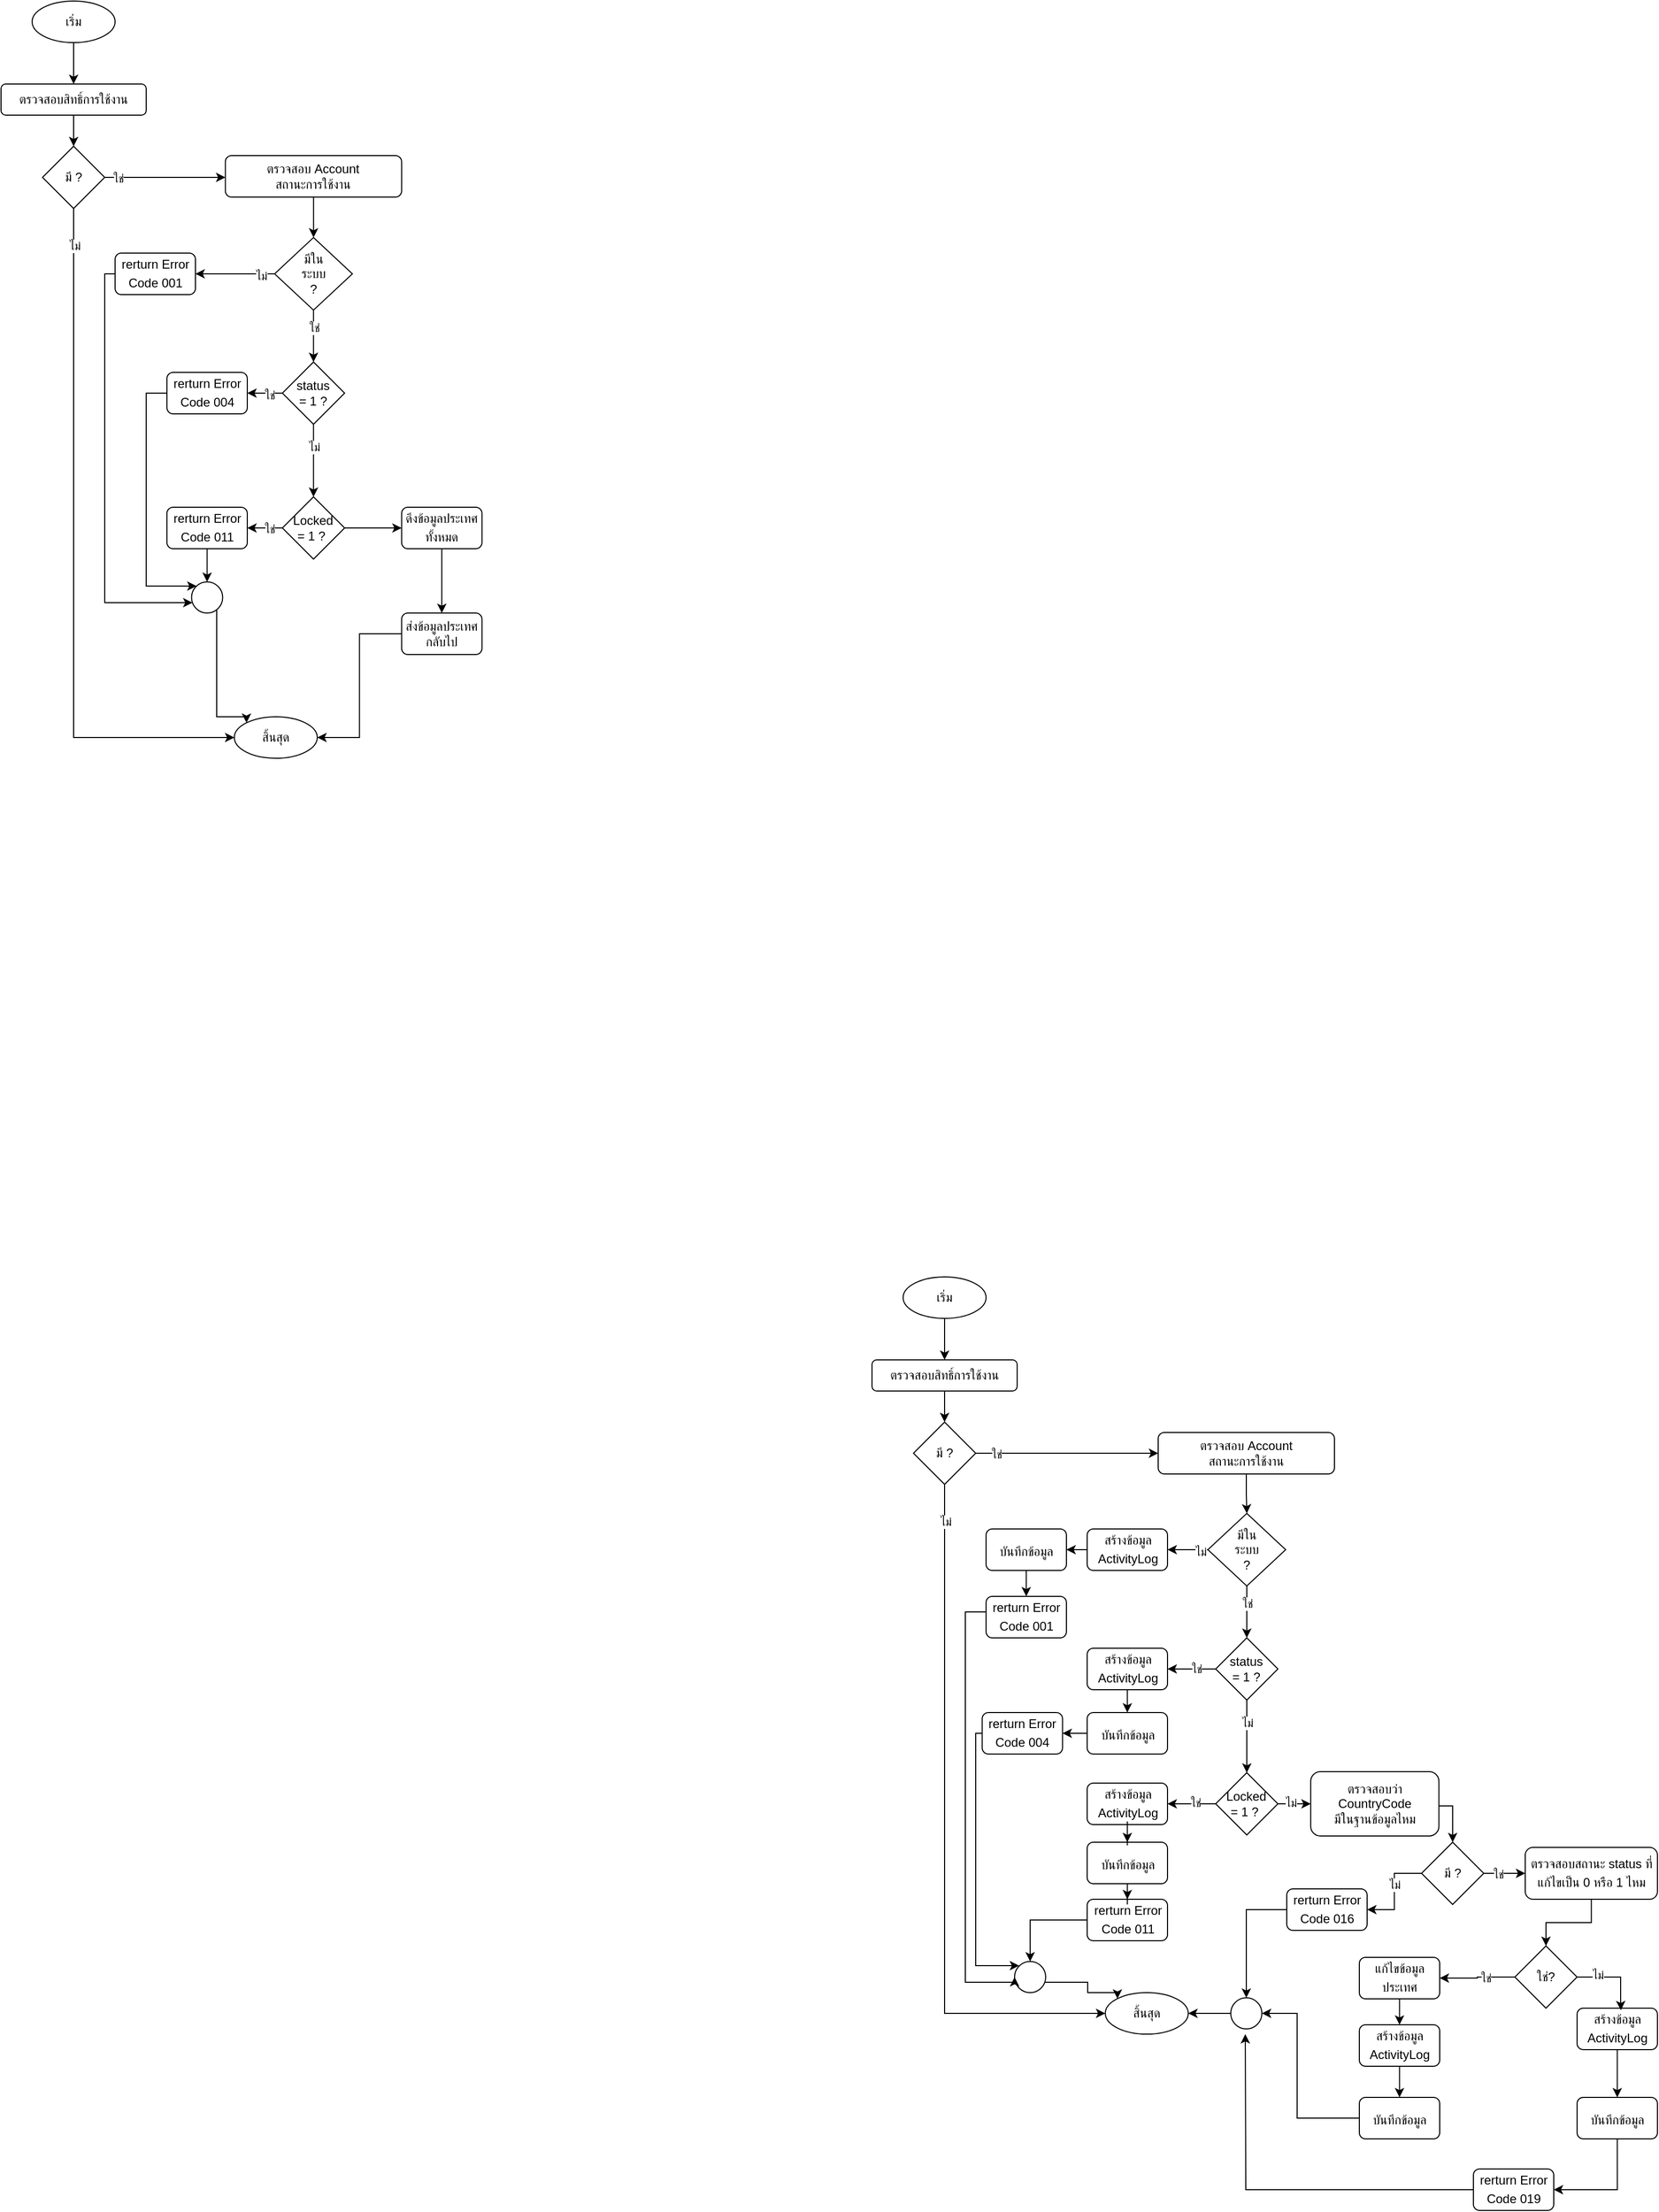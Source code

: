<mxfile version="21.3.7" type="github" pages="4">
  <diagram name="หน้า-1" id="7sXhP7ZqzX0lt-kFeuXz">
    <mxGraphModel dx="2292" dy="2022" grid="1" gridSize="10" guides="1" tooltips="1" connect="1" arrows="1" fold="1" page="1" pageScale="1" pageWidth="827" pageHeight="1169" math="0" shadow="0">
      <root>
        <mxCell id="0" />
        <mxCell id="1" parent="0" />
        <mxCell id="Af3XtyMXlbxBlgkmyVuq-3" value="" style="edgeStyle=orthogonalEdgeStyle;rounded=0;orthogonalLoop=1;jettySize=auto;html=1;" parent="1" source="Af3XtyMXlbxBlgkmyVuq-1" target="Af3XtyMXlbxBlgkmyVuq-2" edge="1">
          <mxGeometry relative="1" as="geometry" />
        </mxCell>
        <mxCell id="Af3XtyMXlbxBlgkmyVuq-1" value="เริ่ม" style="ellipse;whiteSpace=wrap;html=1;" parent="1" vertex="1">
          <mxGeometry x="70" y="40" width="80" height="40" as="geometry" />
        </mxCell>
        <mxCell id="Af3XtyMXlbxBlgkmyVuq-5" value="" style="edgeStyle=orthogonalEdgeStyle;rounded=0;orthogonalLoop=1;jettySize=auto;html=1;" parent="1" source="Af3XtyMXlbxBlgkmyVuq-2" target="Af3XtyMXlbxBlgkmyVuq-4" edge="1">
          <mxGeometry relative="1" as="geometry" />
        </mxCell>
        <mxCell id="Af3XtyMXlbxBlgkmyVuq-2" value="ตรวจสอบสิทธิ์การใช้งาน" style="rounded=1;whiteSpace=wrap;html=1;" parent="1" vertex="1">
          <mxGeometry x="40" y="120" width="140" height="30" as="geometry" />
        </mxCell>
        <mxCell id="Af3XtyMXlbxBlgkmyVuq-7" style="edgeStyle=orthogonalEdgeStyle;rounded=0;orthogonalLoop=1;jettySize=auto;html=1;entryX=0;entryY=0.5;entryDx=0;entryDy=0;" parent="1" source="Af3XtyMXlbxBlgkmyVuq-4" target="Af3XtyMXlbxBlgkmyVuq-6" edge="1">
          <mxGeometry relative="1" as="geometry">
            <Array as="points">
              <mxPoint x="110" y="750" />
            </Array>
          </mxGeometry>
        </mxCell>
        <mxCell id="Af3XtyMXlbxBlgkmyVuq-8" value="ไม่" style="edgeLabel;html=1;align=center;verticalAlign=middle;resizable=0;points=[];" parent="Af3XtyMXlbxBlgkmyVuq-7" vertex="1" connectable="0">
          <mxGeometry x="-0.892" y="1" relative="1" as="geometry">
            <mxPoint as="offset" />
          </mxGeometry>
        </mxCell>
        <mxCell id="Af3XtyMXlbxBlgkmyVuq-10" value="" style="edgeStyle=orthogonalEdgeStyle;rounded=0;orthogonalLoop=1;jettySize=auto;html=1;" parent="1" source="Af3XtyMXlbxBlgkmyVuq-4" target="Af3XtyMXlbxBlgkmyVuq-9" edge="1">
          <mxGeometry relative="1" as="geometry">
            <Array as="points">
              <mxPoint x="220" y="210" />
              <mxPoint x="220" y="210" />
            </Array>
          </mxGeometry>
        </mxCell>
        <mxCell id="Af3XtyMXlbxBlgkmyVuq-25" value="ใช่" style="edgeLabel;html=1;align=center;verticalAlign=middle;resizable=0;points=[];" parent="Af3XtyMXlbxBlgkmyVuq-10" vertex="1" connectable="0">
          <mxGeometry x="-0.78" y="-1" relative="1" as="geometry">
            <mxPoint as="offset" />
          </mxGeometry>
        </mxCell>
        <mxCell id="Af3XtyMXlbxBlgkmyVuq-4" value="มี ?" style="rhombus;whiteSpace=wrap;html=1;" parent="1" vertex="1">
          <mxGeometry x="80" y="180" width="60" height="60" as="geometry" />
        </mxCell>
        <mxCell id="Af3XtyMXlbxBlgkmyVuq-6" value="สิ้นสุด" style="ellipse;whiteSpace=wrap;html=1;" parent="1" vertex="1">
          <mxGeometry x="265" y="730" width="80" height="40" as="geometry" />
        </mxCell>
        <mxCell id="Af3XtyMXlbxBlgkmyVuq-14" value="" style="edgeStyle=orthogonalEdgeStyle;rounded=0;orthogonalLoop=1;jettySize=auto;html=1;" parent="1" source="Af3XtyMXlbxBlgkmyVuq-9" target="Af3XtyMXlbxBlgkmyVuq-11" edge="1">
          <mxGeometry relative="1" as="geometry" />
        </mxCell>
        <mxCell id="Af3XtyMXlbxBlgkmyVuq-9" value="ตรวจสอบ Account &lt;br&gt;สถานะการใช้งาน" style="rounded=1;whiteSpace=wrap;html=1;" parent="1" vertex="1">
          <mxGeometry x="256.35" y="189" width="170" height="40" as="geometry" />
        </mxCell>
        <mxCell id="Af3XtyMXlbxBlgkmyVuq-15" value="" style="edgeStyle=orthogonalEdgeStyle;rounded=0;orthogonalLoop=1;jettySize=auto;html=1;" parent="1" source="Af3XtyMXlbxBlgkmyVuq-11" target="Af3XtyMXlbxBlgkmyVuq-12" edge="1">
          <mxGeometry relative="1" as="geometry" />
        </mxCell>
        <mxCell id="Af3XtyMXlbxBlgkmyVuq-42" value="ใช่" style="edgeLabel;html=1;align=center;verticalAlign=middle;resizable=0;points=[];" parent="Af3XtyMXlbxBlgkmyVuq-15" vertex="1" connectable="0">
          <mxGeometry x="-0.325" y="2" relative="1" as="geometry">
            <mxPoint x="-2" as="offset" />
          </mxGeometry>
        </mxCell>
        <mxCell id="Af3XtyMXlbxBlgkmyVuq-27" style="edgeStyle=orthogonalEdgeStyle;rounded=0;orthogonalLoop=1;jettySize=auto;html=1;" parent="1" source="Af3XtyMXlbxBlgkmyVuq-11" target="Af3XtyMXlbxBlgkmyVuq-31" edge="1">
          <mxGeometry relative="1" as="geometry">
            <mxPoint x="240.1" y="408" as="targetPoint" />
          </mxGeometry>
        </mxCell>
        <mxCell id="Af3XtyMXlbxBlgkmyVuq-41" value="ไม่" style="edgeLabel;html=1;align=center;verticalAlign=middle;resizable=0;points=[];" parent="Af3XtyMXlbxBlgkmyVuq-27" vertex="1" connectable="0">
          <mxGeometry x="-0.657" y="2" relative="1" as="geometry">
            <mxPoint as="offset" />
          </mxGeometry>
        </mxCell>
        <mxCell id="Af3XtyMXlbxBlgkmyVuq-11" value="มีใน&lt;br&gt;ระบบ &lt;br&gt;?" style="rhombus;whiteSpace=wrap;html=1;" parent="1" vertex="1">
          <mxGeometry x="303.85" y="268" width="75" height="70" as="geometry" />
        </mxCell>
        <mxCell id="Af3XtyMXlbxBlgkmyVuq-16" value="" style="edgeStyle=orthogonalEdgeStyle;rounded=0;orthogonalLoop=1;jettySize=auto;html=1;" parent="1" source="Af3XtyMXlbxBlgkmyVuq-12" target="Af3XtyMXlbxBlgkmyVuq-13" edge="1">
          <mxGeometry relative="1" as="geometry" />
        </mxCell>
        <mxCell id="Af3XtyMXlbxBlgkmyVuq-44" value="ไม่" style="edgeLabel;html=1;align=center;verticalAlign=middle;resizable=0;points=[];" parent="Af3XtyMXlbxBlgkmyVuq-16" vertex="1" connectable="0">
          <mxGeometry x="-0.374" relative="1" as="geometry">
            <mxPoint as="offset" />
          </mxGeometry>
        </mxCell>
        <mxCell id="Af3XtyMXlbxBlgkmyVuq-48" value="" style="edgeStyle=orthogonalEdgeStyle;rounded=0;orthogonalLoop=1;jettySize=auto;html=1;" parent="1" source="Af3XtyMXlbxBlgkmyVuq-12" target="Af3XtyMXlbxBlgkmyVuq-47" edge="1">
          <mxGeometry relative="1" as="geometry" />
        </mxCell>
        <mxCell id="Af3XtyMXlbxBlgkmyVuq-54" value="ใช่" style="edgeLabel;html=1;align=center;verticalAlign=middle;resizable=0;points=[];" parent="Af3XtyMXlbxBlgkmyVuq-48" vertex="1" connectable="0">
          <mxGeometry x="-0.461" y="2" relative="1" as="geometry">
            <mxPoint as="offset" />
          </mxGeometry>
        </mxCell>
        <mxCell id="Af3XtyMXlbxBlgkmyVuq-12" value="status&lt;br style=&quot;border-color: var(--border-color);&quot;&gt;= 1 ?" style="rhombus;whiteSpace=wrap;html=1;" parent="1" vertex="1">
          <mxGeometry x="311.35" y="388" width="60" height="60" as="geometry" />
        </mxCell>
        <mxCell id="Af3XtyMXlbxBlgkmyVuq-49" value="" style="edgeStyle=orthogonalEdgeStyle;rounded=0;orthogonalLoop=1;jettySize=auto;html=1;" parent="1" source="Af3XtyMXlbxBlgkmyVuq-13" target="Af3XtyMXlbxBlgkmyVuq-37" edge="1">
          <mxGeometry relative="1" as="geometry" />
        </mxCell>
        <mxCell id="Af3XtyMXlbxBlgkmyVuq-53" value="ใช่" style="edgeLabel;html=1;align=center;verticalAlign=middle;resizable=0;points=[];" parent="Af3XtyMXlbxBlgkmyVuq-49" vertex="1" connectable="0">
          <mxGeometry x="-0.461" y="1" relative="1" as="geometry">
            <mxPoint as="offset" />
          </mxGeometry>
        </mxCell>
        <mxCell id="Af3XtyMXlbxBlgkmyVuq-61" value="" style="edgeStyle=orthogonalEdgeStyle;rounded=0;orthogonalLoop=1;jettySize=auto;html=1;" parent="1" source="Af3XtyMXlbxBlgkmyVuq-13" target="Af3XtyMXlbxBlgkmyVuq-55" edge="1">
          <mxGeometry relative="1" as="geometry" />
        </mxCell>
        <mxCell id="Af3XtyMXlbxBlgkmyVuq-13" value="Locked&lt;br style=&quot;border-color: var(--border-color);&quot;&gt;= 1 ?&amp;nbsp;" style="rhombus;whiteSpace=wrap;html=1;" parent="1" vertex="1">
          <mxGeometry x="311.35" y="518" width="60" height="60" as="geometry" />
        </mxCell>
        <mxCell id="Af3XtyMXlbxBlgkmyVuq-34" style="edgeStyle=orthogonalEdgeStyle;rounded=0;orthogonalLoop=1;jettySize=auto;html=1;entryX=0;entryY=0;entryDx=0;entryDy=0;" parent="1" source="Af3XtyMXlbxBlgkmyVuq-19" target="Af3XtyMXlbxBlgkmyVuq-6" edge="1">
          <mxGeometry relative="1" as="geometry">
            <Array as="points">
              <mxPoint x="248" y="730" />
              <mxPoint x="277" y="730" />
            </Array>
          </mxGeometry>
        </mxCell>
        <mxCell id="Af3XtyMXlbxBlgkmyVuq-19" value="" style="ellipse;whiteSpace=wrap;html=1;aspect=fixed;" parent="1" vertex="1">
          <mxGeometry x="223.75" y="600" width="30" height="30" as="geometry" />
        </mxCell>
        <mxCell id="Af3XtyMXlbxBlgkmyVuq-32" style="edgeStyle=orthogonalEdgeStyle;rounded=0;orthogonalLoop=1;jettySize=auto;html=1;" parent="1" source="Af3XtyMXlbxBlgkmyVuq-31" target="Af3XtyMXlbxBlgkmyVuq-19" edge="1">
          <mxGeometry relative="1" as="geometry">
            <Array as="points">
              <mxPoint x="140" y="303" />
              <mxPoint x="140" y="620" />
            </Array>
          </mxGeometry>
        </mxCell>
        <mxCell id="Af3XtyMXlbxBlgkmyVuq-31" value="rerturn Error Code&amp;nbsp;001&lt;span style=&quot;font-size: medium; text-align: start;&quot;&gt;&lt;/span&gt;" style="rounded=1;whiteSpace=wrap;html=1;" parent="1" vertex="1">
          <mxGeometry x="150" y="283" width="77.5" height="40" as="geometry" />
        </mxCell>
        <mxCell id="Af3XtyMXlbxBlgkmyVuq-51" style="edgeStyle=orthogonalEdgeStyle;rounded=0;orthogonalLoop=1;jettySize=auto;html=1;entryX=0.5;entryY=0;entryDx=0;entryDy=0;" parent="1" source="Af3XtyMXlbxBlgkmyVuq-37" target="Af3XtyMXlbxBlgkmyVuq-19" edge="1">
          <mxGeometry relative="1" as="geometry" />
        </mxCell>
        <mxCell id="Af3XtyMXlbxBlgkmyVuq-37" value="rerturn Error Code&amp;nbsp;011&lt;span style=&quot;font-size: medium; text-align: start;&quot;&gt;&lt;/span&gt;" style="rounded=1;whiteSpace=wrap;html=1;" parent="1" vertex="1">
          <mxGeometry x="200.0" y="528" width="77.5" height="40" as="geometry" />
        </mxCell>
        <mxCell id="Af3XtyMXlbxBlgkmyVuq-50" style="edgeStyle=orthogonalEdgeStyle;rounded=0;orthogonalLoop=1;jettySize=auto;html=1;" parent="1" source="Af3XtyMXlbxBlgkmyVuq-47" target="Af3XtyMXlbxBlgkmyVuq-19" edge="1">
          <mxGeometry relative="1" as="geometry">
            <mxPoint x="240" y="610" as="targetPoint" />
            <Array as="points">
              <mxPoint x="180" y="418" />
              <mxPoint x="180" y="604" />
            </Array>
          </mxGeometry>
        </mxCell>
        <mxCell id="Af3XtyMXlbxBlgkmyVuq-47" value="rerturn Error Code&amp;nbsp;004&lt;span style=&quot;font-size: medium; text-align: start;&quot;&gt;&lt;/span&gt;" style="rounded=1;whiteSpace=wrap;html=1;" parent="1" vertex="1">
          <mxGeometry x="200.0" y="398" width="77.5" height="40" as="geometry" />
        </mxCell>
        <mxCell id="Af3XtyMXlbxBlgkmyVuq-60" value="" style="edgeStyle=orthogonalEdgeStyle;rounded=0;orthogonalLoop=1;jettySize=auto;html=1;" parent="1" source="Af3XtyMXlbxBlgkmyVuq-55" target="Af3XtyMXlbxBlgkmyVuq-58" edge="1">
          <mxGeometry relative="1" as="geometry" />
        </mxCell>
        <mxCell id="Af3XtyMXlbxBlgkmyVuq-55" value="ดึงข้อมูลประเทศทั้งหมด&lt;span style=&quot;font-size: medium; text-align: start;&quot;&gt;&lt;/span&gt;" style="rounded=1;whiteSpace=wrap;html=1;" parent="1" vertex="1">
          <mxGeometry x="426.35" y="528" width="77.5" height="40" as="geometry" />
        </mxCell>
        <mxCell id="Af3XtyMXlbxBlgkmyVuq-59" style="edgeStyle=orthogonalEdgeStyle;rounded=0;orthogonalLoop=1;jettySize=auto;html=1;entryX=1;entryY=0.5;entryDx=0;entryDy=0;" parent="1" source="Af3XtyMXlbxBlgkmyVuq-58" target="Af3XtyMXlbxBlgkmyVuq-6" edge="1">
          <mxGeometry relative="1" as="geometry" />
        </mxCell>
        <mxCell id="Af3XtyMXlbxBlgkmyVuq-58" value="ส่งข้อมูลประเทศกลับไป" style="rounded=1;whiteSpace=wrap;html=1;" parent="1" vertex="1">
          <mxGeometry x="426.35" y="630" width="77.5" height="40" as="geometry" />
        </mxCell>
        <mxCell id="Af3XtyMXlbxBlgkmyVuq-247" value="เริ่ม" style="ellipse;whiteSpace=wrap;html=1;" parent="1" vertex="1">
          <mxGeometry x="910" y="1270" width="80" height="40" as="geometry" />
        </mxCell>
        <mxCell id="Af3XtyMXlbxBlgkmyVuq-248" value="ตรวจสอบสิทธิ์การใช้งาน" style="rounded=1;whiteSpace=wrap;html=1;" parent="1" vertex="1">
          <mxGeometry x="880" y="1350" width="140" height="30" as="geometry" />
        </mxCell>
        <mxCell id="Af3XtyMXlbxBlgkmyVuq-249" value="" style="edgeStyle=orthogonalEdgeStyle;rounded=0;orthogonalLoop=1;jettySize=auto;html=1;" parent="1" source="Af3XtyMXlbxBlgkmyVuq-247" target="Af3XtyMXlbxBlgkmyVuq-248" edge="1">
          <mxGeometry relative="1" as="geometry" />
        </mxCell>
        <mxCell id="Af3XtyMXlbxBlgkmyVuq-250" value="มี ?" style="rhombus;whiteSpace=wrap;html=1;" parent="1" vertex="1">
          <mxGeometry x="920" y="1410" width="60" height="60" as="geometry" />
        </mxCell>
        <mxCell id="Af3XtyMXlbxBlgkmyVuq-251" value="" style="edgeStyle=orthogonalEdgeStyle;rounded=0;orthogonalLoop=1;jettySize=auto;html=1;" parent="1" source="Af3XtyMXlbxBlgkmyVuq-248" target="Af3XtyMXlbxBlgkmyVuq-250" edge="1">
          <mxGeometry relative="1" as="geometry" />
        </mxCell>
        <mxCell id="Af3XtyMXlbxBlgkmyVuq-252" value="สิ้นสุด" style="ellipse;whiteSpace=wrap;html=1;" parent="1" vertex="1">
          <mxGeometry x="1105" y="1960" width="80" height="40" as="geometry" />
        </mxCell>
        <mxCell id="Af3XtyMXlbxBlgkmyVuq-253" style="edgeStyle=orthogonalEdgeStyle;rounded=0;orthogonalLoop=1;jettySize=auto;html=1;entryX=0;entryY=0.5;entryDx=0;entryDy=0;" parent="1" source="Af3XtyMXlbxBlgkmyVuq-250" target="Af3XtyMXlbxBlgkmyVuq-252" edge="1">
          <mxGeometry relative="1" as="geometry">
            <Array as="points">
              <mxPoint x="950" y="1980" />
            </Array>
          </mxGeometry>
        </mxCell>
        <mxCell id="Af3XtyMXlbxBlgkmyVuq-254" value="ไม่" style="edgeLabel;html=1;align=center;verticalAlign=middle;resizable=0;points=[];" parent="Af3XtyMXlbxBlgkmyVuq-253" vertex="1" connectable="0">
          <mxGeometry x="-0.892" y="1" relative="1" as="geometry">
            <mxPoint as="offset" />
          </mxGeometry>
        </mxCell>
        <mxCell id="Af3XtyMXlbxBlgkmyVuq-255" value="ตรวจสอบ Account &lt;br&gt;สถานะการใช้งาน" style="rounded=1;whiteSpace=wrap;html=1;" parent="1" vertex="1">
          <mxGeometry x="1156" y="1420" width="170" height="40" as="geometry" />
        </mxCell>
        <mxCell id="Af3XtyMXlbxBlgkmyVuq-256" value="" style="edgeStyle=orthogonalEdgeStyle;rounded=0;orthogonalLoop=1;jettySize=auto;html=1;" parent="1" source="Af3XtyMXlbxBlgkmyVuq-250" target="Af3XtyMXlbxBlgkmyVuq-255" edge="1">
          <mxGeometry relative="1" as="geometry">
            <Array as="points">
              <mxPoint x="1060" y="1440" />
              <mxPoint x="1060" y="1440" />
            </Array>
          </mxGeometry>
        </mxCell>
        <mxCell id="Af3XtyMXlbxBlgkmyVuq-257" value="ใช่" style="edgeLabel;html=1;align=center;verticalAlign=middle;resizable=0;points=[];" parent="Af3XtyMXlbxBlgkmyVuq-256" vertex="1" connectable="0">
          <mxGeometry x="-0.78" y="-1" relative="1" as="geometry">
            <mxPoint as="offset" />
          </mxGeometry>
        </mxCell>
        <mxCell id="Af3XtyMXlbxBlgkmyVuq-258" value="" style="edgeStyle=orthogonalEdgeStyle;rounded=0;orthogonalLoop=1;jettySize=auto;html=1;" parent="1" source="Af3XtyMXlbxBlgkmyVuq-255" target="Af3XtyMXlbxBlgkmyVuq-277" edge="1">
          <mxGeometry relative="1" as="geometry" />
        </mxCell>
        <mxCell id="Af3XtyMXlbxBlgkmyVuq-259" style="edgeStyle=orthogonalEdgeStyle;rounded=0;orthogonalLoop=1;jettySize=auto;html=1;entryX=0;entryY=0;entryDx=0;entryDy=0;" parent="1" target="Af3XtyMXlbxBlgkmyVuq-252" edge="1">
          <mxGeometry relative="1" as="geometry">
            <Array as="points">
              <mxPoint x="1088" y="1960" />
              <mxPoint x="1117" y="1960" />
            </Array>
            <mxPoint x="1040" y="1950" as="sourcePoint" />
          </mxGeometry>
        </mxCell>
        <mxCell id="Af3XtyMXlbxBlgkmyVuq-260" value="" style="ellipse;whiteSpace=wrap;html=1;aspect=fixed;" parent="1" vertex="1">
          <mxGeometry x="1017.5" y="1930" width="30" height="30" as="geometry" />
        </mxCell>
        <mxCell id="Af3XtyMXlbxBlgkmyVuq-268" style="edgeStyle=orthogonalEdgeStyle;rounded=0;orthogonalLoop=1;jettySize=auto;html=1;" parent="1" source="Af3XtyMXlbxBlgkmyVuq-269" target="Af3XtyMXlbxBlgkmyVuq-252" edge="1">
          <mxGeometry relative="1" as="geometry" />
        </mxCell>
        <mxCell id="Af3XtyMXlbxBlgkmyVuq-269" value="" style="ellipse;whiteSpace=wrap;html=1;aspect=fixed;" parent="1" vertex="1">
          <mxGeometry x="1226" y="1965" width="30" height="30" as="geometry" />
        </mxCell>
        <mxCell id="Af3XtyMXlbxBlgkmyVuq-264" style="edgeStyle=orthogonalEdgeStyle;rounded=0;orthogonalLoop=1;jettySize=auto;html=1;" parent="1" source="Af3XtyMXlbxBlgkmyVuq-265" target="Af3XtyMXlbxBlgkmyVuq-269" edge="1">
          <mxGeometry relative="1" as="geometry" />
        </mxCell>
        <mxCell id="Af3XtyMXlbxBlgkmyVuq-276" style="edgeStyle=orthogonalEdgeStyle;rounded=0;orthogonalLoop=1;jettySize=auto;html=1;entryX=0;entryY=0.5;entryDx=0;entryDy=0;" parent="1" source="Af3XtyMXlbxBlgkmyVuq-304" target="Af3XtyMXlbxBlgkmyVuq-260" edge="1">
          <mxGeometry relative="1" as="geometry">
            <mxPoint x="986.25" y="1593" as="sourcePoint" />
            <Array as="points">
              <mxPoint x="970" y="1593" />
              <mxPoint x="970" y="1950" />
              <mxPoint x="1018" y="1950" />
            </Array>
          </mxGeometry>
        </mxCell>
        <mxCell id="Af3XtyMXlbxBlgkmyVuq-277" value="มีใน&lt;br&gt;ระบบ &lt;br&gt;?" style="rhombus;whiteSpace=wrap;html=1;" parent="1" vertex="1">
          <mxGeometry x="1203.95" y="1498" width="75" height="70" as="geometry" />
        </mxCell>
        <mxCell id="Af3XtyMXlbxBlgkmyVuq-280" value="status&lt;br style=&quot;border-color: var(--border-color);&quot;&gt;= 1 ?" style="rhombus;whiteSpace=wrap;html=1;" parent="1" vertex="1">
          <mxGeometry x="1211.45" y="1618" width="60" height="60" as="geometry" />
        </mxCell>
        <mxCell id="Af3XtyMXlbxBlgkmyVuq-281" value="" style="edgeStyle=orthogonalEdgeStyle;rounded=0;orthogonalLoop=1;jettySize=auto;html=1;" parent="1" source="Af3XtyMXlbxBlgkmyVuq-277" target="Af3XtyMXlbxBlgkmyVuq-280" edge="1">
          <mxGeometry relative="1" as="geometry" />
        </mxCell>
        <mxCell id="Af3XtyMXlbxBlgkmyVuq-282" value="ใช่" style="edgeLabel;html=1;align=center;verticalAlign=middle;resizable=0;points=[];" parent="Af3XtyMXlbxBlgkmyVuq-281" vertex="1" connectable="0">
          <mxGeometry x="-0.325" y="2" relative="1" as="geometry">
            <mxPoint x="-2" as="offset" />
          </mxGeometry>
        </mxCell>
        <mxCell id="Af3XtyMXlbxBlgkmyVuq-285" value="Locked&lt;br style=&quot;border-color: var(--border-color);&quot;&gt;= 1 ?&amp;nbsp;" style="rhombus;whiteSpace=wrap;html=1;" parent="1" vertex="1">
          <mxGeometry x="1211.45" y="1748" width="60" height="60" as="geometry" />
        </mxCell>
        <mxCell id="Af3XtyMXlbxBlgkmyVuq-286" value="" style="edgeStyle=orthogonalEdgeStyle;rounded=0;orthogonalLoop=1;jettySize=auto;html=1;" parent="1" source="Af3XtyMXlbxBlgkmyVuq-280" target="Af3XtyMXlbxBlgkmyVuq-285" edge="1">
          <mxGeometry relative="1" as="geometry" />
        </mxCell>
        <mxCell id="Af3XtyMXlbxBlgkmyVuq-287" value="ไม่" style="edgeLabel;html=1;align=center;verticalAlign=middle;resizable=0;points=[];" parent="Af3XtyMXlbxBlgkmyVuq-286" vertex="1" connectable="0">
          <mxGeometry x="-0.374" relative="1" as="geometry">
            <mxPoint as="offset" />
          </mxGeometry>
        </mxCell>
        <mxCell id="Af3XtyMXlbxBlgkmyVuq-288" style="edgeStyle=orthogonalEdgeStyle;rounded=0;orthogonalLoop=1;jettySize=auto;html=1;" parent="1" source="Af3XtyMXlbxBlgkmyVuq-277" target="Af3XtyMXlbxBlgkmyVuq-297" edge="1">
          <mxGeometry relative="1" as="geometry">
            <mxPoint x="1137.6" y="1533" as="targetPoint" />
          </mxGeometry>
        </mxCell>
        <mxCell id="Af3XtyMXlbxBlgkmyVuq-289" value="ไม่" style="edgeLabel;html=1;align=center;verticalAlign=middle;resizable=0;points=[];" parent="Af3XtyMXlbxBlgkmyVuq-288" vertex="1" connectable="0">
          <mxGeometry x="-0.657" y="2" relative="1" as="geometry">
            <mxPoint as="offset" />
          </mxGeometry>
        </mxCell>
        <mxCell id="Af3XtyMXlbxBlgkmyVuq-290" style="edgeStyle=orthogonalEdgeStyle;rounded=0;orthogonalLoop=1;jettySize=auto;html=1;entryX=0.5;entryY=0;entryDx=0;entryDy=0;" parent="1" source="Af3XtyMXlbxBlgkmyVuq-291" target="Af3XtyMXlbxBlgkmyVuq-260" edge="1">
          <mxGeometry relative="1" as="geometry" />
        </mxCell>
        <mxCell id="Af3XtyMXlbxBlgkmyVuq-291" value="rerturn Error Code&amp;nbsp;011&lt;span style=&quot;font-size: medium; text-align: start;&quot;&gt;&lt;/span&gt;" style="rounded=1;whiteSpace=wrap;html=1;" parent="1" vertex="1">
          <mxGeometry x="1087.5" y="1870" width="77.5" height="40" as="geometry" />
        </mxCell>
        <mxCell id="Af3XtyMXlbxBlgkmyVuq-297" value="สร้างข้อมูล ActivityLog&lt;span style=&quot;font-size: medium; text-align: start;&quot;&gt;&lt;/span&gt;" style="rounded=1;whiteSpace=wrap;html=1;" parent="1" vertex="1">
          <mxGeometry x="1087.5" y="1513" width="77.5" height="40" as="geometry" />
        </mxCell>
        <mxCell id="Af3XtyMXlbxBlgkmyVuq-298" style="edgeStyle=orthogonalEdgeStyle;rounded=0;orthogonalLoop=1;jettySize=auto;html=1;entryX=0;entryY=0;entryDx=0;entryDy=0;" parent="1" source="Af3XtyMXlbxBlgkmyVuq-299" target="Af3XtyMXlbxBlgkmyVuq-260" edge="1">
          <mxGeometry relative="1" as="geometry">
            <Array as="points">
              <mxPoint x="980" y="1710" />
              <mxPoint x="980" y="1934" />
              <mxPoint x="1022" y="1934" />
            </Array>
          </mxGeometry>
        </mxCell>
        <mxCell id="Af3XtyMXlbxBlgkmyVuq-299" value="rerturn Error Code&amp;nbsp;004&lt;span style=&quot;font-size: medium; text-align: start;&quot;&gt;&lt;/span&gt;" style="rounded=1;whiteSpace=wrap;html=1;" parent="1" vertex="1">
          <mxGeometry x="986.25" y="1690" width="77.5" height="40" as="geometry" />
        </mxCell>
        <mxCell id="Af3XtyMXlbxBlgkmyVuq-301" value="สร้างข้อมูล ActivityLog&lt;span style=&quot;font-size: medium; text-align: start;&quot;&gt;&lt;/span&gt;" style="rounded=1;whiteSpace=wrap;html=1;" parent="1" vertex="1">
          <mxGeometry x="1087.5" y="1628" width="77.5" height="40" as="geometry" />
        </mxCell>
        <mxCell id="Af3XtyMXlbxBlgkmyVuq-278" value="" style="edgeStyle=orthogonalEdgeStyle;rounded=0;orthogonalLoop=1;jettySize=auto;html=1;" parent="1" source="Af3XtyMXlbxBlgkmyVuq-280" target="Af3XtyMXlbxBlgkmyVuq-301" edge="1">
          <mxGeometry relative="1" as="geometry" />
        </mxCell>
        <mxCell id="Af3XtyMXlbxBlgkmyVuq-279" value="ใช่" style="edgeLabel;html=1;align=center;verticalAlign=middle;resizable=0;points=[];" parent="Af3XtyMXlbxBlgkmyVuq-278" vertex="1" connectable="0">
          <mxGeometry x="-0.173" relative="1" as="geometry">
            <mxPoint as="offset" />
          </mxGeometry>
        </mxCell>
        <mxCell id="Af3XtyMXlbxBlgkmyVuq-303" value="บันทึกข้อมูล&lt;span style=&quot;font-size: medium; text-align: start;&quot;&gt;&lt;/span&gt;" style="rounded=1;whiteSpace=wrap;html=1;" parent="1" vertex="1">
          <mxGeometry x="990" y="1513" width="77.5" height="40" as="geometry" />
        </mxCell>
        <mxCell id="Af3XtyMXlbxBlgkmyVuq-296" value="" style="edgeStyle=orthogonalEdgeStyle;rounded=0;orthogonalLoop=1;jettySize=auto;html=1;" parent="1" source="Af3XtyMXlbxBlgkmyVuq-297" target="Af3XtyMXlbxBlgkmyVuq-303" edge="1">
          <mxGeometry relative="1" as="geometry" />
        </mxCell>
        <mxCell id="Af3XtyMXlbxBlgkmyVuq-304" value="rerturn Error Code&amp;nbsp;001&lt;span style=&quot;font-size: medium; text-align: start;&quot;&gt;&lt;/span&gt;" style="rounded=1;whiteSpace=wrap;html=1;" parent="1" vertex="1">
          <mxGeometry x="990" y="1578" width="77.5" height="40" as="geometry" />
        </mxCell>
        <mxCell id="Af3XtyMXlbxBlgkmyVuq-302" value="" style="edgeStyle=orthogonalEdgeStyle;rounded=0;orthogonalLoop=1;jettySize=auto;html=1;" parent="1" source="Af3XtyMXlbxBlgkmyVuq-303" target="Af3XtyMXlbxBlgkmyVuq-304" edge="1">
          <mxGeometry relative="1" as="geometry" />
        </mxCell>
        <mxCell id="Af3XtyMXlbxBlgkmyVuq-305" value="" style="edgeStyle=orthogonalEdgeStyle;rounded=0;orthogonalLoop=1;jettySize=auto;html=1;" parent="1" source="Af3XtyMXlbxBlgkmyVuq-306" target="Af3XtyMXlbxBlgkmyVuq-299" edge="1">
          <mxGeometry relative="1" as="geometry" />
        </mxCell>
        <mxCell id="Af3XtyMXlbxBlgkmyVuq-306" value="บันทึกข้อมูล&lt;span style=&quot;font-size: medium; text-align: start;&quot;&gt;&lt;/span&gt;" style="rounded=1;whiteSpace=wrap;html=1;" parent="1" vertex="1">
          <mxGeometry x="1087.5" y="1690" width="77.5" height="40" as="geometry" />
        </mxCell>
        <mxCell id="Af3XtyMXlbxBlgkmyVuq-300" value="" style="edgeStyle=orthogonalEdgeStyle;rounded=0;orthogonalLoop=1;jettySize=auto;html=1;" parent="1" source="Af3XtyMXlbxBlgkmyVuq-301" target="Af3XtyMXlbxBlgkmyVuq-306" edge="1">
          <mxGeometry relative="1" as="geometry" />
        </mxCell>
        <mxCell id="Af3XtyMXlbxBlgkmyVuq-308" value="สร้างข้อมูล ActivityLog&lt;span style=&quot;font-size: medium; text-align: start;&quot;&gt;&lt;/span&gt;" style="rounded=1;whiteSpace=wrap;html=1;" parent="1" vertex="1">
          <mxGeometry x="1087.5" y="1758" width="77.5" height="40" as="geometry" />
        </mxCell>
        <mxCell id="Af3XtyMXlbxBlgkmyVuq-283" value="" style="edgeStyle=orthogonalEdgeStyle;rounded=0;orthogonalLoop=1;jettySize=auto;html=1;" parent="1" source="Af3XtyMXlbxBlgkmyVuq-285" target="Af3XtyMXlbxBlgkmyVuq-308" edge="1">
          <mxGeometry relative="1" as="geometry" />
        </mxCell>
        <mxCell id="Af3XtyMXlbxBlgkmyVuq-284" value="ใช่" style="edgeLabel;html=1;align=center;verticalAlign=middle;resizable=0;points=[];" parent="Af3XtyMXlbxBlgkmyVuq-283" vertex="1" connectable="0">
          <mxGeometry x="-0.166" y="-1" relative="1" as="geometry">
            <mxPoint as="offset" />
          </mxGeometry>
        </mxCell>
        <mxCell id="Af3XtyMXlbxBlgkmyVuq-309" value="" style="edgeStyle=orthogonalEdgeStyle;rounded=0;orthogonalLoop=1;jettySize=auto;html=1;" parent="1" source="Af3XtyMXlbxBlgkmyVuq-310" target="Af3XtyMXlbxBlgkmyVuq-291" edge="1">
          <mxGeometry relative="1" as="geometry" />
        </mxCell>
        <mxCell id="Af3XtyMXlbxBlgkmyVuq-310" value="บันทึกข้อมูล&lt;span style=&quot;font-size: medium; text-align: start;&quot;&gt;&lt;/span&gt;" style="rounded=1;whiteSpace=wrap;html=1;" parent="1" vertex="1">
          <mxGeometry x="1087.5" y="1815" width="77.5" height="40" as="geometry" />
        </mxCell>
        <mxCell id="Af3XtyMXlbxBlgkmyVuq-307" value="" style="edgeStyle=orthogonalEdgeStyle;rounded=0;orthogonalLoop=1;jettySize=auto;html=1;" parent="1" source="Af3XtyMXlbxBlgkmyVuq-308" target="Af3XtyMXlbxBlgkmyVuq-310" edge="1">
          <mxGeometry relative="1" as="geometry" />
        </mxCell>
        <mxCell id="Af3XtyMXlbxBlgkmyVuq-384" value="" style="edgeStyle=orthogonalEdgeStyle;rounded=0;orthogonalLoop=1;jettySize=auto;html=1;" parent="1" source="Af3XtyMXlbxBlgkmyVuq-263" target="Af3XtyMXlbxBlgkmyVuq-271" edge="1">
          <mxGeometry relative="1" as="geometry" />
        </mxCell>
        <mxCell id="Af3XtyMXlbxBlgkmyVuq-385" value="ใช่" style="edgeLabel;html=1;align=center;verticalAlign=middle;resizable=0;points=[];" parent="Af3XtyMXlbxBlgkmyVuq-384" vertex="1" connectable="0">
          <mxGeometry x="-0.318" y="-1" relative="1" as="geometry">
            <mxPoint as="offset" />
          </mxGeometry>
        </mxCell>
        <mxCell id="Af3XtyMXlbxBlgkmyVuq-263" value="มี ?" style="rhombus;whiteSpace=wrap;html=1;" parent="1" vertex="1">
          <mxGeometry x="1410" y="1815" width="60" height="60" as="geometry" />
        </mxCell>
        <mxCell id="Af3XtyMXlbxBlgkmyVuq-265" value="rerturn Error Code&amp;nbsp;016&lt;span style=&quot;font-size: medium; text-align: start;&quot;&gt;&lt;/span&gt;" style="rounded=1;whiteSpace=wrap;html=1;" parent="1" vertex="1">
          <mxGeometry x="1280" y="1860" width="77.5" height="40" as="geometry" />
        </mxCell>
        <mxCell id="Af3XtyMXlbxBlgkmyVuq-266" value="" style="edgeStyle=orthogonalEdgeStyle;rounded=0;orthogonalLoop=1;jettySize=auto;html=1;" parent="1" source="Af3XtyMXlbxBlgkmyVuq-263" target="Af3XtyMXlbxBlgkmyVuq-265" edge="1">
          <mxGeometry relative="1" as="geometry" />
        </mxCell>
        <mxCell id="Af3XtyMXlbxBlgkmyVuq-267" value="ไม่" style="edgeLabel;html=1;align=center;verticalAlign=middle;resizable=0;points=[];" parent="Af3XtyMXlbxBlgkmyVuq-266" vertex="1" connectable="0">
          <mxGeometry x="-0.164" relative="1" as="geometry">
            <mxPoint as="offset" />
          </mxGeometry>
        </mxCell>
        <mxCell id="Af3XtyMXlbxBlgkmyVuq-292" value="ตรวจสอบว่า CountryCode &lt;br&gt;มีในฐานข้อมูลไหม" style="rounded=1;whiteSpace=wrap;html=1;" parent="1" vertex="1">
          <mxGeometry x="1303.1" y="1747" width="123.65" height="62" as="geometry" />
        </mxCell>
        <mxCell id="Af3XtyMXlbxBlgkmyVuq-293" value="" style="edgeStyle=orthogonalEdgeStyle;rounded=0;orthogonalLoop=1;jettySize=auto;html=1;" parent="1" source="Af3XtyMXlbxBlgkmyVuq-285" target="Af3XtyMXlbxBlgkmyVuq-292" edge="1">
          <mxGeometry relative="1" as="geometry" />
        </mxCell>
        <mxCell id="Af3XtyMXlbxBlgkmyVuq-294" value="ไม่" style="edgeLabel;html=1;align=center;verticalAlign=middle;resizable=0;points=[];" parent="Af3XtyMXlbxBlgkmyVuq-293" vertex="1" connectable="0">
          <mxGeometry x="0.143" y="-1" relative="1" as="geometry">
            <mxPoint as="offset" />
          </mxGeometry>
        </mxCell>
        <mxCell id="Af3XtyMXlbxBlgkmyVuq-295" value="" style="edgeStyle=orthogonalEdgeStyle;rounded=0;orthogonalLoop=1;jettySize=auto;html=1;" parent="1" source="Af3XtyMXlbxBlgkmyVuq-292" target="Af3XtyMXlbxBlgkmyVuq-263" edge="1">
          <mxGeometry relative="1" as="geometry">
            <Array as="points">
              <mxPoint x="1440" y="1780" />
            </Array>
          </mxGeometry>
        </mxCell>
        <mxCell id="Af3XtyMXlbxBlgkmyVuq-271" value="ตรวจสอบสถานะ status ที่แก้ไขเป็น 0 หรือ 1 ไหม&lt;span style=&quot;font-size: medium; text-align: start;&quot;&gt;&lt;/span&gt;" style="rounded=1;whiteSpace=wrap;html=1;" parent="1" vertex="1">
          <mxGeometry x="1510" y="1820" width="127.5" height="50" as="geometry" />
        </mxCell>
        <mxCell id="Af3XtyMXlbxBlgkmyVuq-273" value="สร้างข้อมูล ActivityLog&lt;span style=&quot;font-size: medium; text-align: start;&quot;&gt;&lt;/span&gt;" style="rounded=1;whiteSpace=wrap;html=1;" parent="1" vertex="1">
          <mxGeometry x="1560" y="1975" width="77.5" height="40" as="geometry" />
        </mxCell>
        <mxCell id="Af3XtyMXlbxBlgkmyVuq-270" value="" style="edgeStyle=orthogonalEdgeStyle;rounded=0;orthogonalLoop=1;jettySize=auto;html=1;" parent="1" source="Af3XtyMXlbxBlgkmyVuq-271" target="Af3XtyMXlbxBlgkmyVuq-386" edge="1">
          <mxGeometry relative="1" as="geometry" />
        </mxCell>
        <mxCell id="Af3XtyMXlbxBlgkmyVuq-394" style="edgeStyle=orthogonalEdgeStyle;rounded=0;orthogonalLoop=1;jettySize=auto;html=1;entryX=1;entryY=0.5;entryDx=0;entryDy=0;exitX=0.5;exitY=1;exitDx=0;exitDy=0;" parent="1" source="Af3XtyMXlbxBlgkmyVuq-275" target="Af3XtyMXlbxBlgkmyVuq-392" edge="1">
          <mxGeometry relative="1" as="geometry" />
        </mxCell>
        <mxCell id="Af3XtyMXlbxBlgkmyVuq-275" value="บันทึกข้อมูล&lt;span style=&quot;font-size: medium; text-align: start;&quot;&gt;&lt;/span&gt;" style="rounded=1;whiteSpace=wrap;html=1;" parent="1" vertex="1">
          <mxGeometry x="1560" y="2061" width="77.5" height="40" as="geometry" />
        </mxCell>
        <mxCell id="Af3XtyMXlbxBlgkmyVuq-272" value="" style="edgeStyle=orthogonalEdgeStyle;rounded=0;orthogonalLoop=1;jettySize=auto;html=1;" parent="1" source="Af3XtyMXlbxBlgkmyVuq-273" target="Af3XtyMXlbxBlgkmyVuq-275" edge="1">
          <mxGeometry relative="1" as="geometry" />
        </mxCell>
        <mxCell id="Af3XtyMXlbxBlgkmyVuq-383" value="" style="group" parent="1" vertex="1" connectable="0">
          <mxGeometry x="1350" y="1926" width="77.5" height="175" as="geometry" />
        </mxCell>
        <mxCell id="Af3XtyMXlbxBlgkmyVuq-378" value="แก้ไขข้อมูลประเทศ&lt;span style=&quot;font-size: medium; text-align: start;&quot;&gt;&lt;/span&gt;" style="rounded=1;whiteSpace=wrap;html=1;" parent="Af3XtyMXlbxBlgkmyVuq-383" vertex="1">
          <mxGeometry width="77.5" height="40" as="geometry" />
        </mxCell>
        <mxCell id="Af3XtyMXlbxBlgkmyVuq-379" value="สร้างข้อมูล ActivityLog&lt;span style=&quot;font-size: medium; text-align: start;&quot;&gt;&lt;/span&gt;" style="rounded=1;whiteSpace=wrap;html=1;" parent="Af3XtyMXlbxBlgkmyVuq-383" vertex="1">
          <mxGeometry y="65" width="77.5" height="40" as="geometry" />
        </mxCell>
        <mxCell id="Af3XtyMXlbxBlgkmyVuq-380" value="" style="edgeStyle=orthogonalEdgeStyle;rounded=0;orthogonalLoop=1;jettySize=auto;html=1;" parent="Af3XtyMXlbxBlgkmyVuq-383" source="Af3XtyMXlbxBlgkmyVuq-378" target="Af3XtyMXlbxBlgkmyVuq-379" edge="1">
          <mxGeometry relative="1" as="geometry" />
        </mxCell>
        <mxCell id="Af3XtyMXlbxBlgkmyVuq-381" value="บันทึกข้อมูล&lt;span style=&quot;font-size: medium; text-align: start;&quot;&gt;&lt;/span&gt;" style="rounded=1;whiteSpace=wrap;html=1;" parent="Af3XtyMXlbxBlgkmyVuq-383" vertex="1">
          <mxGeometry y="135" width="77.5" height="40" as="geometry" />
        </mxCell>
        <mxCell id="Af3XtyMXlbxBlgkmyVuq-382" value="" style="edgeStyle=orthogonalEdgeStyle;rounded=0;orthogonalLoop=1;jettySize=auto;html=1;" parent="Af3XtyMXlbxBlgkmyVuq-383" source="Af3XtyMXlbxBlgkmyVuq-379" target="Af3XtyMXlbxBlgkmyVuq-381" edge="1">
          <mxGeometry relative="1" as="geometry" />
        </mxCell>
        <mxCell id="Af3XtyMXlbxBlgkmyVuq-387" value="" style="edgeStyle=orthogonalEdgeStyle;rounded=0;orthogonalLoop=1;jettySize=auto;html=1;" parent="1" source="Af3XtyMXlbxBlgkmyVuq-386" target="Af3XtyMXlbxBlgkmyVuq-378" edge="1">
          <mxGeometry relative="1" as="geometry" />
        </mxCell>
        <mxCell id="Af3XtyMXlbxBlgkmyVuq-388" value="ใช่" style="edgeLabel;html=1;align=center;verticalAlign=middle;resizable=0;points=[];" parent="Af3XtyMXlbxBlgkmyVuq-387" vertex="1" connectable="0">
          <mxGeometry x="-0.225" y="1" relative="1" as="geometry">
            <mxPoint as="offset" />
          </mxGeometry>
        </mxCell>
        <mxCell id="Af3XtyMXlbxBlgkmyVuq-389" style="edgeStyle=orthogonalEdgeStyle;rounded=0;orthogonalLoop=1;jettySize=auto;html=1;entryX=0.546;entryY=0.05;entryDx=0;entryDy=0;entryPerimeter=0;" parent="1" source="Af3XtyMXlbxBlgkmyVuq-386" target="Af3XtyMXlbxBlgkmyVuq-273" edge="1">
          <mxGeometry relative="1" as="geometry">
            <Array as="points">
              <mxPoint x="1602" y="1945" />
              <mxPoint x="1602" y="1967" />
              <mxPoint x="1602" y="1967" />
            </Array>
          </mxGeometry>
        </mxCell>
        <mxCell id="Af3XtyMXlbxBlgkmyVuq-396" value="ไม่" style="edgeLabel;html=1;align=center;verticalAlign=middle;resizable=0;points=[];" parent="Af3XtyMXlbxBlgkmyVuq-389" vertex="1" connectable="0">
          <mxGeometry x="-0.477" y="2" relative="1" as="geometry">
            <mxPoint as="offset" />
          </mxGeometry>
        </mxCell>
        <mxCell id="Af3XtyMXlbxBlgkmyVuq-386" value="ใช่?" style="rhombus;whiteSpace=wrap;html=1;" parent="1" vertex="1">
          <mxGeometry x="1500.0" y="1915" width="60" height="60" as="geometry" />
        </mxCell>
        <mxCell id="Af3XtyMXlbxBlgkmyVuq-390" style="edgeStyle=orthogonalEdgeStyle;rounded=0;orthogonalLoop=1;jettySize=auto;html=1;" parent="1" source="Af3XtyMXlbxBlgkmyVuq-381" target="Af3XtyMXlbxBlgkmyVuq-269" edge="1">
          <mxGeometry relative="1" as="geometry">
            <Array as="points">
              <mxPoint x="1290" y="2081" />
              <mxPoint x="1290" y="1980" />
            </Array>
          </mxGeometry>
        </mxCell>
        <mxCell id="Af3XtyMXlbxBlgkmyVuq-395" style="edgeStyle=orthogonalEdgeStyle;rounded=0;orthogonalLoop=1;jettySize=auto;html=1;" parent="1" source="Af3XtyMXlbxBlgkmyVuq-392" edge="1">
          <mxGeometry relative="1" as="geometry">
            <mxPoint x="1240" y="2000" as="targetPoint" />
          </mxGeometry>
        </mxCell>
        <mxCell id="Af3XtyMXlbxBlgkmyVuq-392" value="rerturn Error Code&amp;nbsp;019&lt;span style=&quot;font-size: medium; text-align: start;&quot;&gt;&lt;/span&gt;" style="rounded=1;whiteSpace=wrap;html=1;" parent="1" vertex="1">
          <mxGeometry x="1460" y="2130" width="77.5" height="40" as="geometry" />
        </mxCell>
      </root>
    </mxGraphModel>
  </diagram>
  <diagram id="SQ_umlxE0hkkPrq2Wfr1" name="หน้า-2">
    <mxGraphModel dx="2547" dy="2247" grid="1" gridSize="10" guides="1" tooltips="1" connect="1" arrows="1" fold="1" page="1" pageScale="1" pageWidth="827" pageHeight="1169" math="0" shadow="0">
      <root>
        <mxCell id="0" />
        <mxCell id="1" parent="0" />
        <mxCell id="y1yqy1UCCxux-0ZaK8Vh-1" value="" style="group" vertex="1" connectable="0" parent="1">
          <mxGeometry x="60" y="110" width="707.5" height="730" as="geometry" />
        </mxCell>
        <mxCell id="H9kQ7yJn6_7kbFfchhH7-1" value="เริ่ม" style="ellipse;whiteSpace=wrap;html=1;" vertex="1" parent="y1yqy1UCCxux-0ZaK8Vh-1">
          <mxGeometry x="30" width="80" height="40" as="geometry" />
        </mxCell>
        <mxCell id="H9kQ7yJn6_7kbFfchhH7-2" value="ตรวจสอบสิทธิ์การใช้งาน" style="rounded=1;whiteSpace=wrap;html=1;" vertex="1" parent="y1yqy1UCCxux-0ZaK8Vh-1">
          <mxGeometry y="80" width="140" height="30" as="geometry" />
        </mxCell>
        <mxCell id="H9kQ7yJn6_7kbFfchhH7-3" value="" style="edgeStyle=orthogonalEdgeStyle;rounded=0;orthogonalLoop=1;jettySize=auto;html=1;" edge="1" parent="y1yqy1UCCxux-0ZaK8Vh-1" source="H9kQ7yJn6_7kbFfchhH7-1" target="H9kQ7yJn6_7kbFfchhH7-2">
          <mxGeometry relative="1" as="geometry" />
        </mxCell>
        <mxCell id="H9kQ7yJn6_7kbFfchhH7-4" value="มี ?" style="rhombus;whiteSpace=wrap;html=1;" vertex="1" parent="y1yqy1UCCxux-0ZaK8Vh-1">
          <mxGeometry x="40" y="140" width="60" height="60" as="geometry" />
        </mxCell>
        <mxCell id="H9kQ7yJn6_7kbFfchhH7-5" value="" style="edgeStyle=orthogonalEdgeStyle;rounded=0;orthogonalLoop=1;jettySize=auto;html=1;" edge="1" parent="y1yqy1UCCxux-0ZaK8Vh-1" source="H9kQ7yJn6_7kbFfchhH7-2" target="H9kQ7yJn6_7kbFfchhH7-4">
          <mxGeometry relative="1" as="geometry" />
        </mxCell>
        <mxCell id="H9kQ7yJn6_7kbFfchhH7-6" value="สิ้นสุด" style="ellipse;whiteSpace=wrap;html=1;" vertex="1" parent="y1yqy1UCCxux-0ZaK8Vh-1">
          <mxGeometry x="225" y="690" width="80" height="40" as="geometry" />
        </mxCell>
        <mxCell id="H9kQ7yJn6_7kbFfchhH7-7" style="edgeStyle=orthogonalEdgeStyle;rounded=0;orthogonalLoop=1;jettySize=auto;html=1;entryX=0;entryY=0.5;entryDx=0;entryDy=0;" edge="1" parent="y1yqy1UCCxux-0ZaK8Vh-1" source="H9kQ7yJn6_7kbFfchhH7-4" target="H9kQ7yJn6_7kbFfchhH7-6">
          <mxGeometry relative="1" as="geometry">
            <Array as="points">
              <mxPoint x="70" y="710" />
            </Array>
          </mxGeometry>
        </mxCell>
        <mxCell id="H9kQ7yJn6_7kbFfchhH7-8" value="ไม่" style="edgeLabel;html=1;align=center;verticalAlign=middle;resizable=0;points=[];" vertex="1" connectable="0" parent="H9kQ7yJn6_7kbFfchhH7-7">
          <mxGeometry x="-0.892" y="1" relative="1" as="geometry">
            <mxPoint as="offset" />
          </mxGeometry>
        </mxCell>
        <mxCell id="H9kQ7yJn6_7kbFfchhH7-9" value="ตรวจสอบ Account &lt;br&gt;สถานะการใช้งาน" style="rounded=1;whiteSpace=wrap;html=1;" vertex="1" parent="y1yqy1UCCxux-0ZaK8Vh-1">
          <mxGeometry x="216.35" y="149" width="170" height="40" as="geometry" />
        </mxCell>
        <mxCell id="H9kQ7yJn6_7kbFfchhH7-10" value="" style="edgeStyle=orthogonalEdgeStyle;rounded=0;orthogonalLoop=1;jettySize=auto;html=1;" edge="1" parent="y1yqy1UCCxux-0ZaK8Vh-1" source="H9kQ7yJn6_7kbFfchhH7-4" target="H9kQ7yJn6_7kbFfchhH7-9">
          <mxGeometry relative="1" as="geometry">
            <Array as="points">
              <mxPoint x="180" y="170" />
              <mxPoint x="180" y="170" />
            </Array>
          </mxGeometry>
        </mxCell>
        <mxCell id="H9kQ7yJn6_7kbFfchhH7-11" value="ใช่" style="edgeLabel;html=1;align=center;verticalAlign=middle;resizable=0;points=[];" vertex="1" connectable="0" parent="H9kQ7yJn6_7kbFfchhH7-10">
          <mxGeometry x="-0.78" y="-1" relative="1" as="geometry">
            <mxPoint as="offset" />
          </mxGeometry>
        </mxCell>
        <mxCell id="H9kQ7yJn6_7kbFfchhH7-12" value="มีใน&lt;br&gt;ระบบ &lt;br&gt;?" style="rhombus;whiteSpace=wrap;html=1;" vertex="1" parent="y1yqy1UCCxux-0ZaK8Vh-1">
          <mxGeometry x="263.85" y="228" width="75" height="70" as="geometry" />
        </mxCell>
        <mxCell id="H9kQ7yJn6_7kbFfchhH7-13" value="" style="edgeStyle=orthogonalEdgeStyle;rounded=0;orthogonalLoop=1;jettySize=auto;html=1;" edge="1" parent="y1yqy1UCCxux-0ZaK8Vh-1" source="H9kQ7yJn6_7kbFfchhH7-9" target="H9kQ7yJn6_7kbFfchhH7-12">
          <mxGeometry relative="1" as="geometry" />
        </mxCell>
        <mxCell id="H9kQ7yJn6_7kbFfchhH7-14" value="status&lt;br style=&quot;border-color: var(--border-color);&quot;&gt;= 1 ?" style="rhombus;whiteSpace=wrap;html=1;" vertex="1" parent="y1yqy1UCCxux-0ZaK8Vh-1">
          <mxGeometry x="271.35" y="348" width="60" height="60" as="geometry" />
        </mxCell>
        <mxCell id="H9kQ7yJn6_7kbFfchhH7-15" value="" style="edgeStyle=orthogonalEdgeStyle;rounded=0;orthogonalLoop=1;jettySize=auto;html=1;" edge="1" parent="y1yqy1UCCxux-0ZaK8Vh-1" source="H9kQ7yJn6_7kbFfchhH7-12" target="H9kQ7yJn6_7kbFfchhH7-14">
          <mxGeometry relative="1" as="geometry" />
        </mxCell>
        <mxCell id="H9kQ7yJn6_7kbFfchhH7-16" value="ใช่" style="edgeLabel;html=1;align=center;verticalAlign=middle;resizable=0;points=[];" vertex="1" connectable="0" parent="H9kQ7yJn6_7kbFfchhH7-15">
          <mxGeometry x="-0.325" y="2" relative="1" as="geometry">
            <mxPoint x="-2" as="offset" />
          </mxGeometry>
        </mxCell>
        <mxCell id="H9kQ7yJn6_7kbFfchhH7-17" value="Locked&lt;br style=&quot;border-color: var(--border-color);&quot;&gt;= 1 ?&amp;nbsp;" style="rhombus;whiteSpace=wrap;html=1;" vertex="1" parent="y1yqy1UCCxux-0ZaK8Vh-1">
          <mxGeometry x="271.35" y="478" width="60" height="60" as="geometry" />
        </mxCell>
        <mxCell id="H9kQ7yJn6_7kbFfchhH7-18" value="" style="edgeStyle=orthogonalEdgeStyle;rounded=0;orthogonalLoop=1;jettySize=auto;html=1;" edge="1" parent="y1yqy1UCCxux-0ZaK8Vh-1" source="H9kQ7yJn6_7kbFfchhH7-14" target="H9kQ7yJn6_7kbFfchhH7-17">
          <mxGeometry relative="1" as="geometry" />
        </mxCell>
        <mxCell id="H9kQ7yJn6_7kbFfchhH7-19" value="ไม่" style="edgeLabel;html=1;align=center;verticalAlign=middle;resizable=0;points=[];" vertex="1" connectable="0" parent="H9kQ7yJn6_7kbFfchhH7-18">
          <mxGeometry x="-0.374" relative="1" as="geometry">
            <mxPoint as="offset" />
          </mxGeometry>
        </mxCell>
        <mxCell id="H9kQ7yJn6_7kbFfchhH7-20" style="edgeStyle=orthogonalEdgeStyle;rounded=0;orthogonalLoop=1;jettySize=auto;html=1;entryX=0;entryY=0;entryDx=0;entryDy=0;" edge="1" parent="y1yqy1UCCxux-0ZaK8Vh-1" source="H9kQ7yJn6_7kbFfchhH7-21" target="H9kQ7yJn6_7kbFfchhH7-6">
          <mxGeometry relative="1" as="geometry">
            <Array as="points">
              <mxPoint x="208" y="690" />
              <mxPoint x="237" y="690" />
            </Array>
          </mxGeometry>
        </mxCell>
        <mxCell id="H9kQ7yJn6_7kbFfchhH7-21" value="" style="ellipse;whiteSpace=wrap;html=1;aspect=fixed;" vertex="1" parent="y1yqy1UCCxux-0ZaK8Vh-1">
          <mxGeometry x="183.75" y="560" width="30" height="30" as="geometry" />
        </mxCell>
        <mxCell id="H9kQ7yJn6_7kbFfchhH7-22" style="edgeStyle=orthogonalEdgeStyle;rounded=0;orthogonalLoop=1;jettySize=auto;html=1;" edge="1" parent="y1yqy1UCCxux-0ZaK8Vh-1" source="H9kQ7yJn6_7kbFfchhH7-23" target="H9kQ7yJn6_7kbFfchhH7-21">
          <mxGeometry relative="1" as="geometry">
            <Array as="points">
              <mxPoint x="100" y="263" />
              <mxPoint x="100" y="580" />
            </Array>
          </mxGeometry>
        </mxCell>
        <mxCell id="H9kQ7yJn6_7kbFfchhH7-23" value="rerturn Error Code&amp;nbsp;001&lt;span style=&quot;font-size: medium; text-align: start;&quot;&gt;&lt;/span&gt;" style="rounded=1;whiteSpace=wrap;html=1;" vertex="1" parent="y1yqy1UCCxux-0ZaK8Vh-1">
          <mxGeometry x="110" y="243" width="77.5" height="40" as="geometry" />
        </mxCell>
        <mxCell id="H9kQ7yJn6_7kbFfchhH7-24" style="edgeStyle=orthogonalEdgeStyle;rounded=0;orthogonalLoop=1;jettySize=auto;html=1;" edge="1" parent="y1yqy1UCCxux-0ZaK8Vh-1" source="H9kQ7yJn6_7kbFfchhH7-12" target="H9kQ7yJn6_7kbFfchhH7-23">
          <mxGeometry relative="1" as="geometry">
            <mxPoint x="200.1" y="368" as="targetPoint" />
          </mxGeometry>
        </mxCell>
        <mxCell id="H9kQ7yJn6_7kbFfchhH7-25" value="ไม่" style="edgeLabel;html=1;align=center;verticalAlign=middle;resizable=0;points=[];" vertex="1" connectable="0" parent="H9kQ7yJn6_7kbFfchhH7-24">
          <mxGeometry x="-0.657" y="2" relative="1" as="geometry">
            <mxPoint as="offset" />
          </mxGeometry>
        </mxCell>
        <mxCell id="H9kQ7yJn6_7kbFfchhH7-26" style="edgeStyle=orthogonalEdgeStyle;rounded=0;orthogonalLoop=1;jettySize=auto;html=1;entryX=0.5;entryY=0;entryDx=0;entryDy=0;" edge="1" parent="y1yqy1UCCxux-0ZaK8Vh-1" source="H9kQ7yJn6_7kbFfchhH7-27" target="H9kQ7yJn6_7kbFfchhH7-21">
          <mxGeometry relative="1" as="geometry" />
        </mxCell>
        <mxCell id="H9kQ7yJn6_7kbFfchhH7-27" value="rerturn Error Code&amp;nbsp;011&lt;span style=&quot;font-size: medium; text-align: start;&quot;&gt;&lt;/span&gt;" style="rounded=1;whiteSpace=wrap;html=1;" vertex="1" parent="y1yqy1UCCxux-0ZaK8Vh-1">
          <mxGeometry x="160" y="488" width="77.5" height="40" as="geometry" />
        </mxCell>
        <mxCell id="H9kQ7yJn6_7kbFfchhH7-28" value="" style="edgeStyle=orthogonalEdgeStyle;rounded=0;orthogonalLoop=1;jettySize=auto;html=1;" edge="1" parent="y1yqy1UCCxux-0ZaK8Vh-1" source="H9kQ7yJn6_7kbFfchhH7-17" target="H9kQ7yJn6_7kbFfchhH7-27">
          <mxGeometry relative="1" as="geometry" />
        </mxCell>
        <mxCell id="H9kQ7yJn6_7kbFfchhH7-29" value="ใช่" style="edgeLabel;html=1;align=center;verticalAlign=middle;resizable=0;points=[];" vertex="1" connectable="0" parent="H9kQ7yJn6_7kbFfchhH7-28">
          <mxGeometry x="-0.461" y="1" relative="1" as="geometry">
            <mxPoint as="offset" />
          </mxGeometry>
        </mxCell>
        <mxCell id="H9kQ7yJn6_7kbFfchhH7-30" style="edgeStyle=orthogonalEdgeStyle;rounded=0;orthogonalLoop=1;jettySize=auto;html=1;" edge="1" parent="y1yqy1UCCxux-0ZaK8Vh-1" source="H9kQ7yJn6_7kbFfchhH7-31" target="H9kQ7yJn6_7kbFfchhH7-21">
          <mxGeometry relative="1" as="geometry">
            <mxPoint x="200" y="570" as="targetPoint" />
            <Array as="points">
              <mxPoint x="140" y="378" />
              <mxPoint x="140" y="564" />
            </Array>
          </mxGeometry>
        </mxCell>
        <mxCell id="H9kQ7yJn6_7kbFfchhH7-31" value="rerturn Error Code&amp;nbsp;004&lt;span style=&quot;font-size: medium; text-align: start;&quot;&gt;&lt;/span&gt;" style="rounded=1;whiteSpace=wrap;html=1;" vertex="1" parent="y1yqy1UCCxux-0ZaK8Vh-1">
          <mxGeometry x="160" y="358" width="77.5" height="40" as="geometry" />
        </mxCell>
        <mxCell id="H9kQ7yJn6_7kbFfchhH7-32" value="" style="edgeStyle=orthogonalEdgeStyle;rounded=0;orthogonalLoop=1;jettySize=auto;html=1;" edge="1" parent="y1yqy1UCCxux-0ZaK8Vh-1" source="H9kQ7yJn6_7kbFfchhH7-14" target="H9kQ7yJn6_7kbFfchhH7-31">
          <mxGeometry relative="1" as="geometry" />
        </mxCell>
        <mxCell id="H9kQ7yJn6_7kbFfchhH7-33" value="ใช่" style="edgeLabel;html=1;align=center;verticalAlign=middle;resizable=0;points=[];" vertex="1" connectable="0" parent="H9kQ7yJn6_7kbFfchhH7-32">
          <mxGeometry x="-0.461" y="2" relative="1" as="geometry">
            <mxPoint as="offset" />
          </mxGeometry>
        </mxCell>
        <mxCell id="H9kQ7yJn6_7kbFfchhH7-34" value="ดึงข้อมูลประเทศด้วย&lt;br&gt;รหัสอ้างอิงที่ได้รับ&lt;span style=&quot;font-size: medium; text-align: start;&quot;&gt;&lt;/span&gt;" style="rounded=1;whiteSpace=wrap;html=1;" vertex="1" parent="y1yqy1UCCxux-0ZaK8Vh-1">
          <mxGeometry x="363" y="477" width="123.65" height="62" as="geometry" />
        </mxCell>
        <mxCell id="H9kQ7yJn6_7kbFfchhH7-35" value="" style="edgeStyle=orthogonalEdgeStyle;rounded=0;orthogonalLoop=1;jettySize=auto;html=1;" edge="1" parent="y1yqy1UCCxux-0ZaK8Vh-1" source="H9kQ7yJn6_7kbFfchhH7-17" target="H9kQ7yJn6_7kbFfchhH7-34">
          <mxGeometry relative="1" as="geometry" />
        </mxCell>
        <mxCell id="H9kQ7yJn6_7kbFfchhH7-37" value="ส่งข้อมูลประเทศกลับไป" style="rounded=1;whiteSpace=wrap;html=1;" vertex="1" parent="y1yqy1UCCxux-0ZaK8Vh-1">
          <mxGeometry x="386.35" y="630" width="77.5" height="40" as="geometry" />
        </mxCell>
        <mxCell id="H9kQ7yJn6_7kbFfchhH7-38" style="edgeStyle=orthogonalEdgeStyle;rounded=0;orthogonalLoop=1;jettySize=auto;html=1;entryX=1;entryY=0.5;entryDx=0;entryDy=0;" edge="1" parent="y1yqy1UCCxux-0ZaK8Vh-1" source="H9kQ7yJn6_7kbFfchhH7-42" target="H9kQ7yJn6_7kbFfchhH7-37">
          <mxGeometry relative="1" as="geometry">
            <Array as="points">
              <mxPoint x="560" y="650" />
            </Array>
          </mxGeometry>
        </mxCell>
        <mxCell id="H9kQ7yJn6_7kbFfchhH7-39" value="ใช่" style="edgeLabel;html=1;align=center;verticalAlign=middle;resizable=0;points=[];" vertex="1" connectable="0" parent="H9kQ7yJn6_7kbFfchhH7-38">
          <mxGeometry x="-0.797" y="2" relative="1" as="geometry">
            <mxPoint as="offset" />
          </mxGeometry>
        </mxCell>
        <mxCell id="H9kQ7yJn6_7kbFfchhH7-42" value="มี ?" style="rhombus;whiteSpace=wrap;html=1;" vertex="1" parent="y1yqy1UCCxux-0ZaK8Vh-1">
          <mxGeometry x="530" y="545" width="60" height="60" as="geometry" />
        </mxCell>
        <mxCell id="H9kQ7yJn6_7kbFfchhH7-43" value="" style="edgeStyle=orthogonalEdgeStyle;rounded=0;orthogonalLoop=1;jettySize=auto;html=1;" edge="1" parent="y1yqy1UCCxux-0ZaK8Vh-1" source="H9kQ7yJn6_7kbFfchhH7-34" target="H9kQ7yJn6_7kbFfchhH7-42">
          <mxGeometry relative="1" as="geometry" />
        </mxCell>
        <mxCell id="H9kQ7yJn6_7kbFfchhH7-45" value="rerturn Error Code&amp;nbsp;016&lt;span style=&quot;font-size: medium; text-align: start;&quot;&gt;&lt;/span&gt;" style="rounded=1;whiteSpace=wrap;html=1;" vertex="1" parent="y1yqy1UCCxux-0ZaK8Vh-1">
          <mxGeometry x="630" y="555" width="77.5" height="40" as="geometry" />
        </mxCell>
        <mxCell id="H9kQ7yJn6_7kbFfchhH7-40" value="" style="edgeStyle=orthogonalEdgeStyle;rounded=0;orthogonalLoop=1;jettySize=auto;html=1;" edge="1" parent="y1yqy1UCCxux-0ZaK8Vh-1" source="H9kQ7yJn6_7kbFfchhH7-42" target="H9kQ7yJn6_7kbFfchhH7-45">
          <mxGeometry relative="1" as="geometry" />
        </mxCell>
        <mxCell id="H9kQ7yJn6_7kbFfchhH7-41" value="ไม่" style="edgeLabel;html=1;align=center;verticalAlign=middle;resizable=0;points=[];" vertex="1" connectable="0" parent="H9kQ7yJn6_7kbFfchhH7-40">
          <mxGeometry x="-0.164" relative="1" as="geometry">
            <mxPoint as="offset" />
          </mxGeometry>
        </mxCell>
        <mxCell id="H9kQ7yJn6_7kbFfchhH7-46" style="edgeStyle=orthogonalEdgeStyle;rounded=0;orthogonalLoop=1;jettySize=auto;html=1;" edge="1" parent="y1yqy1UCCxux-0ZaK8Vh-1" source="H9kQ7yJn6_7kbFfchhH7-47" target="H9kQ7yJn6_7kbFfchhH7-6">
          <mxGeometry relative="1" as="geometry" />
        </mxCell>
        <mxCell id="H9kQ7yJn6_7kbFfchhH7-47" value="" style="ellipse;whiteSpace=wrap;html=1;aspect=fixed;" vertex="1" parent="y1yqy1UCCxux-0ZaK8Vh-1">
          <mxGeometry x="346" y="695" width="30" height="30" as="geometry" />
        </mxCell>
        <mxCell id="H9kQ7yJn6_7kbFfchhH7-36" style="edgeStyle=orthogonalEdgeStyle;rounded=0;orthogonalLoop=1;jettySize=auto;html=1;" edge="1" parent="y1yqy1UCCxux-0ZaK8Vh-1" source="H9kQ7yJn6_7kbFfchhH7-37" target="H9kQ7yJn6_7kbFfchhH7-47">
          <mxGeometry relative="1" as="geometry" />
        </mxCell>
        <mxCell id="H9kQ7yJn6_7kbFfchhH7-44" style="edgeStyle=orthogonalEdgeStyle;rounded=0;orthogonalLoop=1;jettySize=auto;html=1;entryX=1;entryY=0.5;entryDx=0;entryDy=0;" edge="1" parent="y1yqy1UCCxux-0ZaK8Vh-1" source="H9kQ7yJn6_7kbFfchhH7-45" target="H9kQ7yJn6_7kbFfchhH7-47">
          <mxGeometry relative="1" as="geometry">
            <mxPoint x="660" y="710" as="targetPoint" />
            <Array as="points">
              <mxPoint x="669" y="710" />
            </Array>
          </mxGeometry>
        </mxCell>
      </root>
    </mxGraphModel>
  </diagram>
  <diagram id="ZfWaBDwsDL79nEOj7buP" name="หน้า-3">
    <mxGraphModel dx="2292" dy="2022" grid="1" gridSize="10" guides="1" tooltips="1" connect="1" arrows="1" fold="1" page="1" pageScale="1" pageWidth="827" pageHeight="1169" math="0" shadow="0">
      <root>
        <mxCell id="0" />
        <mxCell id="1" parent="0" />
        <mxCell id="an_STApd5TxKPhnOfCIY-68" value="" style="group" vertex="1" connectable="0" parent="1">
          <mxGeometry x="50" y="100" width="697.5" height="730" as="geometry" />
        </mxCell>
        <mxCell id="an_STApd5TxKPhnOfCIY-1" value="เริ่ม" style="ellipse;whiteSpace=wrap;html=1;" vertex="1" parent="an_STApd5TxKPhnOfCIY-68">
          <mxGeometry x="30" width="80" height="40" as="geometry" />
        </mxCell>
        <mxCell id="an_STApd5TxKPhnOfCIY-2" value="ตรวจสอบสิทธิ์การใช้งาน" style="rounded=1;whiteSpace=wrap;html=1;" vertex="1" parent="an_STApd5TxKPhnOfCIY-68">
          <mxGeometry y="80" width="140" height="30" as="geometry" />
        </mxCell>
        <mxCell id="an_STApd5TxKPhnOfCIY-3" value="" style="edgeStyle=orthogonalEdgeStyle;rounded=0;orthogonalLoop=1;jettySize=auto;html=1;" edge="1" parent="an_STApd5TxKPhnOfCIY-68" source="an_STApd5TxKPhnOfCIY-1" target="an_STApd5TxKPhnOfCIY-2">
          <mxGeometry relative="1" as="geometry" />
        </mxCell>
        <mxCell id="an_STApd5TxKPhnOfCIY-4" value="มี ?" style="rhombus;whiteSpace=wrap;html=1;" vertex="1" parent="an_STApd5TxKPhnOfCIY-68">
          <mxGeometry x="40" y="140" width="60" height="60" as="geometry" />
        </mxCell>
        <mxCell id="an_STApd5TxKPhnOfCIY-5" value="" style="edgeStyle=orthogonalEdgeStyle;rounded=0;orthogonalLoop=1;jettySize=auto;html=1;" edge="1" parent="an_STApd5TxKPhnOfCIY-68" source="an_STApd5TxKPhnOfCIY-2" target="an_STApd5TxKPhnOfCIY-4">
          <mxGeometry relative="1" as="geometry" />
        </mxCell>
        <mxCell id="an_STApd5TxKPhnOfCIY-6" value="สิ้นสุด" style="ellipse;whiteSpace=wrap;html=1;" vertex="1" parent="an_STApd5TxKPhnOfCIY-68">
          <mxGeometry x="225" y="690" width="80" height="40" as="geometry" />
        </mxCell>
        <mxCell id="an_STApd5TxKPhnOfCIY-7" style="edgeStyle=orthogonalEdgeStyle;rounded=0;orthogonalLoop=1;jettySize=auto;html=1;entryX=0;entryY=0.5;entryDx=0;entryDy=0;" edge="1" parent="an_STApd5TxKPhnOfCIY-68" source="an_STApd5TxKPhnOfCIY-4" target="an_STApd5TxKPhnOfCIY-6">
          <mxGeometry relative="1" as="geometry">
            <Array as="points">
              <mxPoint x="70" y="710" />
            </Array>
          </mxGeometry>
        </mxCell>
        <mxCell id="an_STApd5TxKPhnOfCIY-8" value="ไม่" style="edgeLabel;html=1;align=center;verticalAlign=middle;resizable=0;points=[];" vertex="1" connectable="0" parent="an_STApd5TxKPhnOfCIY-7">
          <mxGeometry x="-0.892" y="1" relative="1" as="geometry">
            <mxPoint as="offset" />
          </mxGeometry>
        </mxCell>
        <mxCell id="an_STApd5TxKPhnOfCIY-9" value="ตรวจสอบ Account &lt;br&gt;สถานะการใช้งาน" style="rounded=1;whiteSpace=wrap;html=1;" vertex="1" parent="an_STApd5TxKPhnOfCIY-68">
          <mxGeometry x="276.0" y="150" width="170" height="40" as="geometry" />
        </mxCell>
        <mxCell id="an_STApd5TxKPhnOfCIY-10" value="" style="edgeStyle=orthogonalEdgeStyle;rounded=0;orthogonalLoop=1;jettySize=auto;html=1;" edge="1" parent="an_STApd5TxKPhnOfCIY-68" source="an_STApd5TxKPhnOfCIY-4" target="an_STApd5TxKPhnOfCIY-9">
          <mxGeometry relative="1" as="geometry">
            <Array as="points">
              <mxPoint x="180" y="170" />
              <mxPoint x="180" y="170" />
            </Array>
          </mxGeometry>
        </mxCell>
        <mxCell id="an_STApd5TxKPhnOfCIY-11" value="ใช่" style="edgeLabel;html=1;align=center;verticalAlign=middle;resizable=0;points=[];" vertex="1" connectable="0" parent="an_STApd5TxKPhnOfCIY-10">
          <mxGeometry x="-0.78" y="-1" relative="1" as="geometry">
            <mxPoint as="offset" />
          </mxGeometry>
        </mxCell>
        <mxCell id="an_STApd5TxKPhnOfCIY-12" value="" style="edgeStyle=orthogonalEdgeStyle;rounded=0;orthogonalLoop=1;jettySize=auto;html=1;" edge="1" parent="an_STApd5TxKPhnOfCIY-68" source="an_STApd5TxKPhnOfCIY-9" target="an_STApd5TxKPhnOfCIY-30">
          <mxGeometry relative="1" as="geometry" />
        </mxCell>
        <mxCell id="an_STApd5TxKPhnOfCIY-13" style="edgeStyle=orthogonalEdgeStyle;rounded=0;orthogonalLoop=1;jettySize=auto;html=1;entryX=0;entryY=0;entryDx=0;entryDy=0;" edge="1" parent="an_STApd5TxKPhnOfCIY-68" target="an_STApd5TxKPhnOfCIY-6">
          <mxGeometry relative="1" as="geometry">
            <Array as="points">
              <mxPoint x="208" y="690" />
              <mxPoint x="237" y="690" />
            </Array>
            <mxPoint x="160" y="680" as="sourcePoint" />
          </mxGeometry>
        </mxCell>
        <mxCell id="an_STApd5TxKPhnOfCIY-14" value="" style="ellipse;whiteSpace=wrap;html=1;aspect=fixed;" vertex="1" parent="an_STApd5TxKPhnOfCIY-68">
          <mxGeometry x="137.5" y="660" width="30" height="30" as="geometry" />
        </mxCell>
        <mxCell id="an_STApd5TxKPhnOfCIY-18" value="มี ?" style="rhombus;whiteSpace=wrap;html=1;" vertex="1" parent="an_STApd5TxKPhnOfCIY-68">
          <mxGeometry x="530" y="545" width="60" height="60" as="geometry" />
        </mxCell>
        <mxCell id="an_STApd5TxKPhnOfCIY-20" value="rerturn Error Code&amp;nbsp;017&lt;span style=&quot;font-size: medium; text-align: start;&quot;&gt;&lt;/span&gt;" style="rounded=1;whiteSpace=wrap;html=1;" vertex="1" parent="an_STApd5TxKPhnOfCIY-68">
          <mxGeometry x="321.45" y="625" width="77.5" height="40" as="geometry" />
        </mxCell>
        <mxCell id="an_STApd5TxKPhnOfCIY-21" style="edgeStyle=orthogonalEdgeStyle;rounded=0;orthogonalLoop=1;jettySize=auto;html=1;" edge="1" parent="an_STApd5TxKPhnOfCIY-68" source="an_STApd5TxKPhnOfCIY-22" target="an_STApd5TxKPhnOfCIY-6">
          <mxGeometry relative="1" as="geometry" />
        </mxCell>
        <mxCell id="an_STApd5TxKPhnOfCIY-22" value="" style="ellipse;whiteSpace=wrap;html=1;aspect=fixed;" vertex="1" parent="an_STApd5TxKPhnOfCIY-68">
          <mxGeometry x="346" y="695" width="30" height="30" as="geometry" />
        </mxCell>
        <mxCell id="an_STApd5TxKPhnOfCIY-19" style="edgeStyle=orthogonalEdgeStyle;rounded=0;orthogonalLoop=1;jettySize=auto;html=1;" edge="1" parent="an_STApd5TxKPhnOfCIY-68" source="an_STApd5TxKPhnOfCIY-20" target="an_STApd5TxKPhnOfCIY-22">
          <mxGeometry relative="1" as="geometry" />
        </mxCell>
        <mxCell id="an_STApd5TxKPhnOfCIY-24" value="สร้างข้อมูลประเทศ&lt;span style=&quot;font-size: medium; text-align: start;&quot;&gt;&lt;/span&gt;" style="rounded=1;whiteSpace=wrap;html=1;" vertex="1" parent="an_STApd5TxKPhnOfCIY-68">
          <mxGeometry x="620" y="555" width="77.5" height="40" as="geometry" />
        </mxCell>
        <mxCell id="an_STApd5TxKPhnOfCIY-15" style="edgeStyle=orthogonalEdgeStyle;rounded=0;orthogonalLoop=1;jettySize=auto;html=1;" edge="1" parent="an_STApd5TxKPhnOfCIY-68" source="an_STApd5TxKPhnOfCIY-18" target="an_STApd5TxKPhnOfCIY-24">
          <mxGeometry relative="1" as="geometry">
            <Array as="points" />
            <mxPoint x="560" y="660" as="targetPoint" />
          </mxGeometry>
        </mxCell>
        <mxCell id="an_STApd5TxKPhnOfCIY-16" value="ไม่" style="edgeLabel;html=1;align=center;verticalAlign=middle;resizable=0;points=[];" vertex="1" connectable="0" parent="an_STApd5TxKPhnOfCIY-15">
          <mxGeometry x="-0.797" y="2" relative="1" as="geometry">
            <mxPoint as="offset" />
          </mxGeometry>
        </mxCell>
        <mxCell id="an_STApd5TxKPhnOfCIY-26" value="สร้างข้อมูล ActivityLog&lt;span style=&quot;font-size: medium; text-align: start;&quot;&gt;&lt;/span&gt;" style="rounded=1;whiteSpace=wrap;html=1;" vertex="1" parent="an_STApd5TxKPhnOfCIY-68">
          <mxGeometry x="620" y="620" width="77.5" height="40" as="geometry" />
        </mxCell>
        <mxCell id="an_STApd5TxKPhnOfCIY-23" value="" style="edgeStyle=orthogonalEdgeStyle;rounded=0;orthogonalLoop=1;jettySize=auto;html=1;" edge="1" parent="an_STApd5TxKPhnOfCIY-68" source="an_STApd5TxKPhnOfCIY-24" target="an_STApd5TxKPhnOfCIY-26">
          <mxGeometry relative="1" as="geometry" />
        </mxCell>
        <mxCell id="an_STApd5TxKPhnOfCIY-27" style="edgeStyle=orthogonalEdgeStyle;rounded=0;orthogonalLoop=1;jettySize=auto;html=1;" edge="1" parent="an_STApd5TxKPhnOfCIY-68" source="an_STApd5TxKPhnOfCIY-28" target="an_STApd5TxKPhnOfCIY-22">
          <mxGeometry relative="1" as="geometry" />
        </mxCell>
        <mxCell id="an_STApd5TxKPhnOfCIY-28" value="บันทึกข้อมูล&lt;span style=&quot;font-size: medium; text-align: start;&quot;&gt;&lt;/span&gt;" style="rounded=1;whiteSpace=wrap;html=1;" vertex="1" parent="an_STApd5TxKPhnOfCIY-68">
          <mxGeometry x="620" y="690" width="77.5" height="40" as="geometry" />
        </mxCell>
        <mxCell id="an_STApd5TxKPhnOfCIY-25" value="" style="edgeStyle=orthogonalEdgeStyle;rounded=0;orthogonalLoop=1;jettySize=auto;html=1;" edge="1" parent="an_STApd5TxKPhnOfCIY-68" source="an_STApd5TxKPhnOfCIY-26" target="an_STApd5TxKPhnOfCIY-28">
          <mxGeometry relative="1" as="geometry" />
        </mxCell>
        <mxCell id="an_STApd5TxKPhnOfCIY-29" style="edgeStyle=orthogonalEdgeStyle;rounded=0;orthogonalLoop=1;jettySize=auto;html=1;entryX=0;entryY=0.5;entryDx=0;entryDy=0;" edge="1" parent="an_STApd5TxKPhnOfCIY-68" source="an_STApd5TxKPhnOfCIY-57" target="an_STApd5TxKPhnOfCIY-14">
          <mxGeometry relative="1" as="geometry">
            <mxPoint x="106.25" y="323" as="sourcePoint" />
            <Array as="points">
              <mxPoint x="90" y="323" />
              <mxPoint x="90" y="680" />
              <mxPoint x="138" y="680" />
            </Array>
          </mxGeometry>
        </mxCell>
        <mxCell id="an_STApd5TxKPhnOfCIY-30" value="มีใน&lt;br&gt;ระบบ &lt;br&gt;?" style="rhombus;whiteSpace=wrap;html=1;" vertex="1" parent="an_STApd5TxKPhnOfCIY-68">
          <mxGeometry x="323.95" y="228" width="75" height="70" as="geometry" />
        </mxCell>
        <mxCell id="an_STApd5TxKPhnOfCIY-33" value="status&lt;br style=&quot;border-color: var(--border-color);&quot;&gt;= 1 ?" style="rhombus;whiteSpace=wrap;html=1;" vertex="1" parent="an_STApd5TxKPhnOfCIY-68">
          <mxGeometry x="331.45" y="348" width="60" height="60" as="geometry" />
        </mxCell>
        <mxCell id="an_STApd5TxKPhnOfCIY-34" value="" style="edgeStyle=orthogonalEdgeStyle;rounded=0;orthogonalLoop=1;jettySize=auto;html=1;" edge="1" parent="an_STApd5TxKPhnOfCIY-68" source="an_STApd5TxKPhnOfCIY-30" target="an_STApd5TxKPhnOfCIY-33">
          <mxGeometry relative="1" as="geometry" />
        </mxCell>
        <mxCell id="an_STApd5TxKPhnOfCIY-35" value="ใช่" style="edgeLabel;html=1;align=center;verticalAlign=middle;resizable=0;points=[];" vertex="1" connectable="0" parent="an_STApd5TxKPhnOfCIY-34">
          <mxGeometry x="-0.325" y="2" relative="1" as="geometry">
            <mxPoint x="-2" as="offset" />
          </mxGeometry>
        </mxCell>
        <mxCell id="an_STApd5TxKPhnOfCIY-38" value="Locked&lt;br style=&quot;border-color: var(--border-color);&quot;&gt;= 1 ?&amp;nbsp;" style="rhombus;whiteSpace=wrap;html=1;" vertex="1" parent="an_STApd5TxKPhnOfCIY-68">
          <mxGeometry x="331.45" y="478" width="60" height="60" as="geometry" />
        </mxCell>
        <mxCell id="an_STApd5TxKPhnOfCIY-39" value="" style="edgeStyle=orthogonalEdgeStyle;rounded=0;orthogonalLoop=1;jettySize=auto;html=1;" edge="1" parent="an_STApd5TxKPhnOfCIY-68" source="an_STApd5TxKPhnOfCIY-33" target="an_STApd5TxKPhnOfCIY-38">
          <mxGeometry relative="1" as="geometry" />
        </mxCell>
        <mxCell id="an_STApd5TxKPhnOfCIY-40" value="ไม่" style="edgeLabel;html=1;align=center;verticalAlign=middle;resizable=0;points=[];" vertex="1" connectable="0" parent="an_STApd5TxKPhnOfCIY-39">
          <mxGeometry x="-0.374" relative="1" as="geometry">
            <mxPoint as="offset" />
          </mxGeometry>
        </mxCell>
        <mxCell id="an_STApd5TxKPhnOfCIY-41" style="edgeStyle=orthogonalEdgeStyle;rounded=0;orthogonalLoop=1;jettySize=auto;html=1;" edge="1" parent="an_STApd5TxKPhnOfCIY-68" source="an_STApd5TxKPhnOfCIY-30" target="an_STApd5TxKPhnOfCIY-50">
          <mxGeometry relative="1" as="geometry">
            <mxPoint x="257.6" y="263" as="targetPoint" />
          </mxGeometry>
        </mxCell>
        <mxCell id="an_STApd5TxKPhnOfCIY-42" value="ไม่" style="edgeLabel;html=1;align=center;verticalAlign=middle;resizable=0;points=[];" vertex="1" connectable="0" parent="an_STApd5TxKPhnOfCIY-41">
          <mxGeometry x="-0.657" y="2" relative="1" as="geometry">
            <mxPoint as="offset" />
          </mxGeometry>
        </mxCell>
        <mxCell id="an_STApd5TxKPhnOfCIY-43" style="edgeStyle=orthogonalEdgeStyle;rounded=0;orthogonalLoop=1;jettySize=auto;html=1;entryX=0.5;entryY=0;entryDx=0;entryDy=0;" edge="1" parent="an_STApd5TxKPhnOfCIY-68" source="an_STApd5TxKPhnOfCIY-44" target="an_STApd5TxKPhnOfCIY-14">
          <mxGeometry relative="1" as="geometry" />
        </mxCell>
        <mxCell id="an_STApd5TxKPhnOfCIY-44" value="rerturn Error Code&amp;nbsp;011&lt;span style=&quot;font-size: medium; text-align: start;&quot;&gt;&lt;/span&gt;" style="rounded=1;whiteSpace=wrap;html=1;" vertex="1" parent="an_STApd5TxKPhnOfCIY-68">
          <mxGeometry x="207.5" y="600" width="77.5" height="40" as="geometry" />
        </mxCell>
        <mxCell id="an_STApd5TxKPhnOfCIY-45" value="ตรวจสอบว่า CountryCode &lt;br&gt;ซ้ำในฐานข้อมูลไหม" style="rounded=1;whiteSpace=wrap;html=1;" vertex="1" parent="an_STApd5TxKPhnOfCIY-68">
          <mxGeometry x="423.1" y="477" width="123.65" height="62" as="geometry" />
        </mxCell>
        <mxCell id="an_STApd5TxKPhnOfCIY-46" value="" style="edgeStyle=orthogonalEdgeStyle;rounded=0;orthogonalLoop=1;jettySize=auto;html=1;" edge="1" parent="an_STApd5TxKPhnOfCIY-68" source="an_STApd5TxKPhnOfCIY-38" target="an_STApd5TxKPhnOfCIY-45">
          <mxGeometry relative="1" as="geometry" />
        </mxCell>
        <mxCell id="an_STApd5TxKPhnOfCIY-47" value="ไม่" style="edgeLabel;html=1;align=center;verticalAlign=middle;resizable=0;points=[];" vertex="1" connectable="0" parent="an_STApd5TxKPhnOfCIY-46">
          <mxGeometry x="0.143" y="-1" relative="1" as="geometry">
            <mxPoint as="offset" />
          </mxGeometry>
        </mxCell>
        <mxCell id="an_STApd5TxKPhnOfCIY-48" value="" style="edgeStyle=orthogonalEdgeStyle;rounded=0;orthogonalLoop=1;jettySize=auto;html=1;" edge="1" parent="an_STApd5TxKPhnOfCIY-68" source="an_STApd5TxKPhnOfCIY-45" target="an_STApd5TxKPhnOfCIY-18">
          <mxGeometry relative="1" as="geometry">
            <Array as="points">
              <mxPoint x="560" y="510" />
            </Array>
          </mxGeometry>
        </mxCell>
        <mxCell id="an_STApd5TxKPhnOfCIY-50" value="สร้างข้อมูล ActivityLog&lt;span style=&quot;font-size: medium; text-align: start;&quot;&gt;&lt;/span&gt;" style="rounded=1;whiteSpace=wrap;html=1;" vertex="1" parent="an_STApd5TxKPhnOfCIY-68">
          <mxGeometry x="207.5" y="243" width="77.5" height="40" as="geometry" />
        </mxCell>
        <mxCell id="an_STApd5TxKPhnOfCIY-51" style="edgeStyle=orthogonalEdgeStyle;rounded=0;orthogonalLoop=1;jettySize=auto;html=1;entryX=0;entryY=0;entryDx=0;entryDy=0;" edge="1" parent="an_STApd5TxKPhnOfCIY-68" source="an_STApd5TxKPhnOfCIY-52" target="an_STApd5TxKPhnOfCIY-14">
          <mxGeometry relative="1" as="geometry">
            <Array as="points">
              <mxPoint x="100" y="440" />
              <mxPoint x="100" y="664" />
              <mxPoint x="142" y="664" />
            </Array>
          </mxGeometry>
        </mxCell>
        <mxCell id="an_STApd5TxKPhnOfCIY-52" value="rerturn Error Code&amp;nbsp;004&lt;span style=&quot;font-size: medium; text-align: start;&quot;&gt;&lt;/span&gt;" style="rounded=1;whiteSpace=wrap;html=1;" vertex="1" parent="an_STApd5TxKPhnOfCIY-68">
          <mxGeometry x="106.25" y="420" width="77.5" height="40" as="geometry" />
        </mxCell>
        <mxCell id="an_STApd5TxKPhnOfCIY-54" value="สร้างข้อมูล ActivityLog&lt;span style=&quot;font-size: medium; text-align: start;&quot;&gt;&lt;/span&gt;" style="rounded=1;whiteSpace=wrap;html=1;" vertex="1" parent="an_STApd5TxKPhnOfCIY-68">
          <mxGeometry x="207.5" y="358" width="77.5" height="40" as="geometry" />
        </mxCell>
        <mxCell id="an_STApd5TxKPhnOfCIY-31" value="" style="edgeStyle=orthogonalEdgeStyle;rounded=0;orthogonalLoop=1;jettySize=auto;html=1;" edge="1" parent="an_STApd5TxKPhnOfCIY-68" source="an_STApd5TxKPhnOfCIY-33" target="an_STApd5TxKPhnOfCIY-54">
          <mxGeometry relative="1" as="geometry" />
        </mxCell>
        <mxCell id="an_STApd5TxKPhnOfCIY-32" value="ใช่" style="edgeLabel;html=1;align=center;verticalAlign=middle;resizable=0;points=[];" vertex="1" connectable="0" parent="an_STApd5TxKPhnOfCIY-31">
          <mxGeometry x="-0.173" relative="1" as="geometry">
            <mxPoint as="offset" />
          </mxGeometry>
        </mxCell>
        <mxCell id="an_STApd5TxKPhnOfCIY-56" value="บันทึกข้อมูล&lt;span style=&quot;font-size: medium; text-align: start;&quot;&gt;&lt;/span&gt;" style="rounded=1;whiteSpace=wrap;html=1;" vertex="1" parent="an_STApd5TxKPhnOfCIY-68">
          <mxGeometry x="110" y="243" width="77.5" height="40" as="geometry" />
        </mxCell>
        <mxCell id="an_STApd5TxKPhnOfCIY-49" value="" style="edgeStyle=orthogonalEdgeStyle;rounded=0;orthogonalLoop=1;jettySize=auto;html=1;" edge="1" parent="an_STApd5TxKPhnOfCIY-68" source="an_STApd5TxKPhnOfCIY-50" target="an_STApd5TxKPhnOfCIY-56">
          <mxGeometry relative="1" as="geometry" />
        </mxCell>
        <mxCell id="an_STApd5TxKPhnOfCIY-57" value="rerturn Error Code&amp;nbsp;001&lt;span style=&quot;font-size: medium; text-align: start;&quot;&gt;&lt;/span&gt;" style="rounded=1;whiteSpace=wrap;html=1;" vertex="1" parent="an_STApd5TxKPhnOfCIY-68">
          <mxGeometry x="110" y="308" width="77.5" height="40" as="geometry" />
        </mxCell>
        <mxCell id="an_STApd5TxKPhnOfCIY-55" value="" style="edgeStyle=orthogonalEdgeStyle;rounded=0;orthogonalLoop=1;jettySize=auto;html=1;" edge="1" parent="an_STApd5TxKPhnOfCIY-68" source="an_STApd5TxKPhnOfCIY-56" target="an_STApd5TxKPhnOfCIY-57">
          <mxGeometry relative="1" as="geometry" />
        </mxCell>
        <mxCell id="an_STApd5TxKPhnOfCIY-58" value="" style="edgeStyle=orthogonalEdgeStyle;rounded=0;orthogonalLoop=1;jettySize=auto;html=1;" edge="1" parent="an_STApd5TxKPhnOfCIY-68" source="an_STApd5TxKPhnOfCIY-59" target="an_STApd5TxKPhnOfCIY-52">
          <mxGeometry relative="1" as="geometry" />
        </mxCell>
        <mxCell id="an_STApd5TxKPhnOfCIY-59" value="บันทึกข้อมูล&lt;span style=&quot;font-size: medium; text-align: start;&quot;&gt;&lt;/span&gt;" style="rounded=1;whiteSpace=wrap;html=1;" vertex="1" parent="an_STApd5TxKPhnOfCIY-68">
          <mxGeometry x="207.5" y="420" width="77.5" height="40" as="geometry" />
        </mxCell>
        <mxCell id="an_STApd5TxKPhnOfCIY-53" value="" style="edgeStyle=orthogonalEdgeStyle;rounded=0;orthogonalLoop=1;jettySize=auto;html=1;" edge="1" parent="an_STApd5TxKPhnOfCIY-68" source="an_STApd5TxKPhnOfCIY-54" target="an_STApd5TxKPhnOfCIY-59">
          <mxGeometry relative="1" as="geometry" />
        </mxCell>
        <mxCell id="an_STApd5TxKPhnOfCIY-61" value="สร้างข้อมูล ActivityLog&lt;span style=&quot;font-size: medium; text-align: start;&quot;&gt;&lt;/span&gt;" style="rounded=1;whiteSpace=wrap;html=1;" vertex="1" parent="an_STApd5TxKPhnOfCIY-68">
          <mxGeometry x="207.5" y="488" width="77.5" height="40" as="geometry" />
        </mxCell>
        <mxCell id="an_STApd5TxKPhnOfCIY-36" value="" style="edgeStyle=orthogonalEdgeStyle;rounded=0;orthogonalLoop=1;jettySize=auto;html=1;" edge="1" parent="an_STApd5TxKPhnOfCIY-68" source="an_STApd5TxKPhnOfCIY-38" target="an_STApd5TxKPhnOfCIY-61">
          <mxGeometry relative="1" as="geometry" />
        </mxCell>
        <mxCell id="an_STApd5TxKPhnOfCIY-37" value="ใช่" style="edgeLabel;html=1;align=center;verticalAlign=middle;resizable=0;points=[];" vertex="1" connectable="0" parent="an_STApd5TxKPhnOfCIY-36">
          <mxGeometry x="-0.166" y="-1" relative="1" as="geometry">
            <mxPoint as="offset" />
          </mxGeometry>
        </mxCell>
        <mxCell id="an_STApd5TxKPhnOfCIY-62" value="" style="edgeStyle=orthogonalEdgeStyle;rounded=0;orthogonalLoop=1;jettySize=auto;html=1;" edge="1" parent="an_STApd5TxKPhnOfCIY-68" source="an_STApd5TxKPhnOfCIY-63" target="an_STApd5TxKPhnOfCIY-44">
          <mxGeometry relative="1" as="geometry" />
        </mxCell>
        <mxCell id="an_STApd5TxKPhnOfCIY-63" value="บันทึกข้อมูล&lt;span style=&quot;font-size: medium; text-align: start;&quot;&gt;&lt;/span&gt;" style="rounded=1;whiteSpace=wrap;html=1;" vertex="1" parent="an_STApd5TxKPhnOfCIY-68">
          <mxGeometry x="207.5" y="545" width="77.5" height="40" as="geometry" />
        </mxCell>
        <mxCell id="an_STApd5TxKPhnOfCIY-65" value="สร้างข้อมูล ActivityLog&lt;span style=&quot;font-size: medium; text-align: start;&quot;&gt;&lt;/span&gt;" style="rounded=1;whiteSpace=wrap;html=1;" vertex="1" parent="an_STApd5TxKPhnOfCIY-68">
          <mxGeometry x="423.1" y="555" width="77.5" height="40" as="geometry" />
        </mxCell>
        <mxCell id="an_STApd5TxKPhnOfCIY-60" value="" style="edgeStyle=orthogonalEdgeStyle;rounded=0;orthogonalLoop=1;jettySize=auto;html=1;" edge="1" parent="an_STApd5TxKPhnOfCIY-68" source="an_STApd5TxKPhnOfCIY-61" target="an_STApd5TxKPhnOfCIY-63">
          <mxGeometry relative="1" as="geometry" />
        </mxCell>
        <mxCell id="an_STApd5TxKPhnOfCIY-66" style="edgeStyle=orthogonalEdgeStyle;rounded=0;orthogonalLoop=1;jettySize=auto;html=1;entryX=0.5;entryY=0;entryDx=0;entryDy=0;" edge="1" parent="an_STApd5TxKPhnOfCIY-68" source="an_STApd5TxKPhnOfCIY-67" target="an_STApd5TxKPhnOfCIY-20">
          <mxGeometry relative="1" as="geometry" />
        </mxCell>
        <mxCell id="an_STApd5TxKPhnOfCIY-67" value="บันทึกข้อมูล&lt;span style=&quot;font-size: medium; text-align: start;&quot;&gt;&lt;/span&gt;" style="rounded=1;whiteSpace=wrap;html=1;" vertex="1" parent="an_STApd5TxKPhnOfCIY-68">
          <mxGeometry x="321.45" y="555" width="77.5" height="40" as="geometry" />
        </mxCell>
        <mxCell id="an_STApd5TxKPhnOfCIY-17" value="" style="edgeStyle=orthogonalEdgeStyle;rounded=0;orthogonalLoop=1;jettySize=auto;html=1;" edge="1" parent="an_STApd5TxKPhnOfCIY-68" source="an_STApd5TxKPhnOfCIY-18" target="an_STApd5TxKPhnOfCIY-65">
          <mxGeometry relative="1" as="geometry" />
        </mxCell>
        <mxCell id="an_STApd5TxKPhnOfCIY-64" value="" style="edgeStyle=orthogonalEdgeStyle;rounded=0;orthogonalLoop=1;jettySize=auto;html=1;" edge="1" parent="an_STApd5TxKPhnOfCIY-68" source="an_STApd5TxKPhnOfCIY-65" target="an_STApd5TxKPhnOfCIY-67">
          <mxGeometry relative="1" as="geometry" />
        </mxCell>
      </root>
    </mxGraphModel>
  </diagram>
  <diagram id="boTHCkd-aqN-ONXCvzzf" name="หน้า-4">
    <mxGraphModel dx="1146" dy="1011" grid="1" gridSize="10" guides="1" tooltips="1" connect="1" arrows="1" fold="1" page="1" pageScale="1" pageWidth="827" pageHeight="1169" math="0" shadow="0">
      <root>
        <mxCell id="0" />
        <mxCell id="1" parent="0" />
      </root>
    </mxGraphModel>
  </diagram>
</mxfile>
